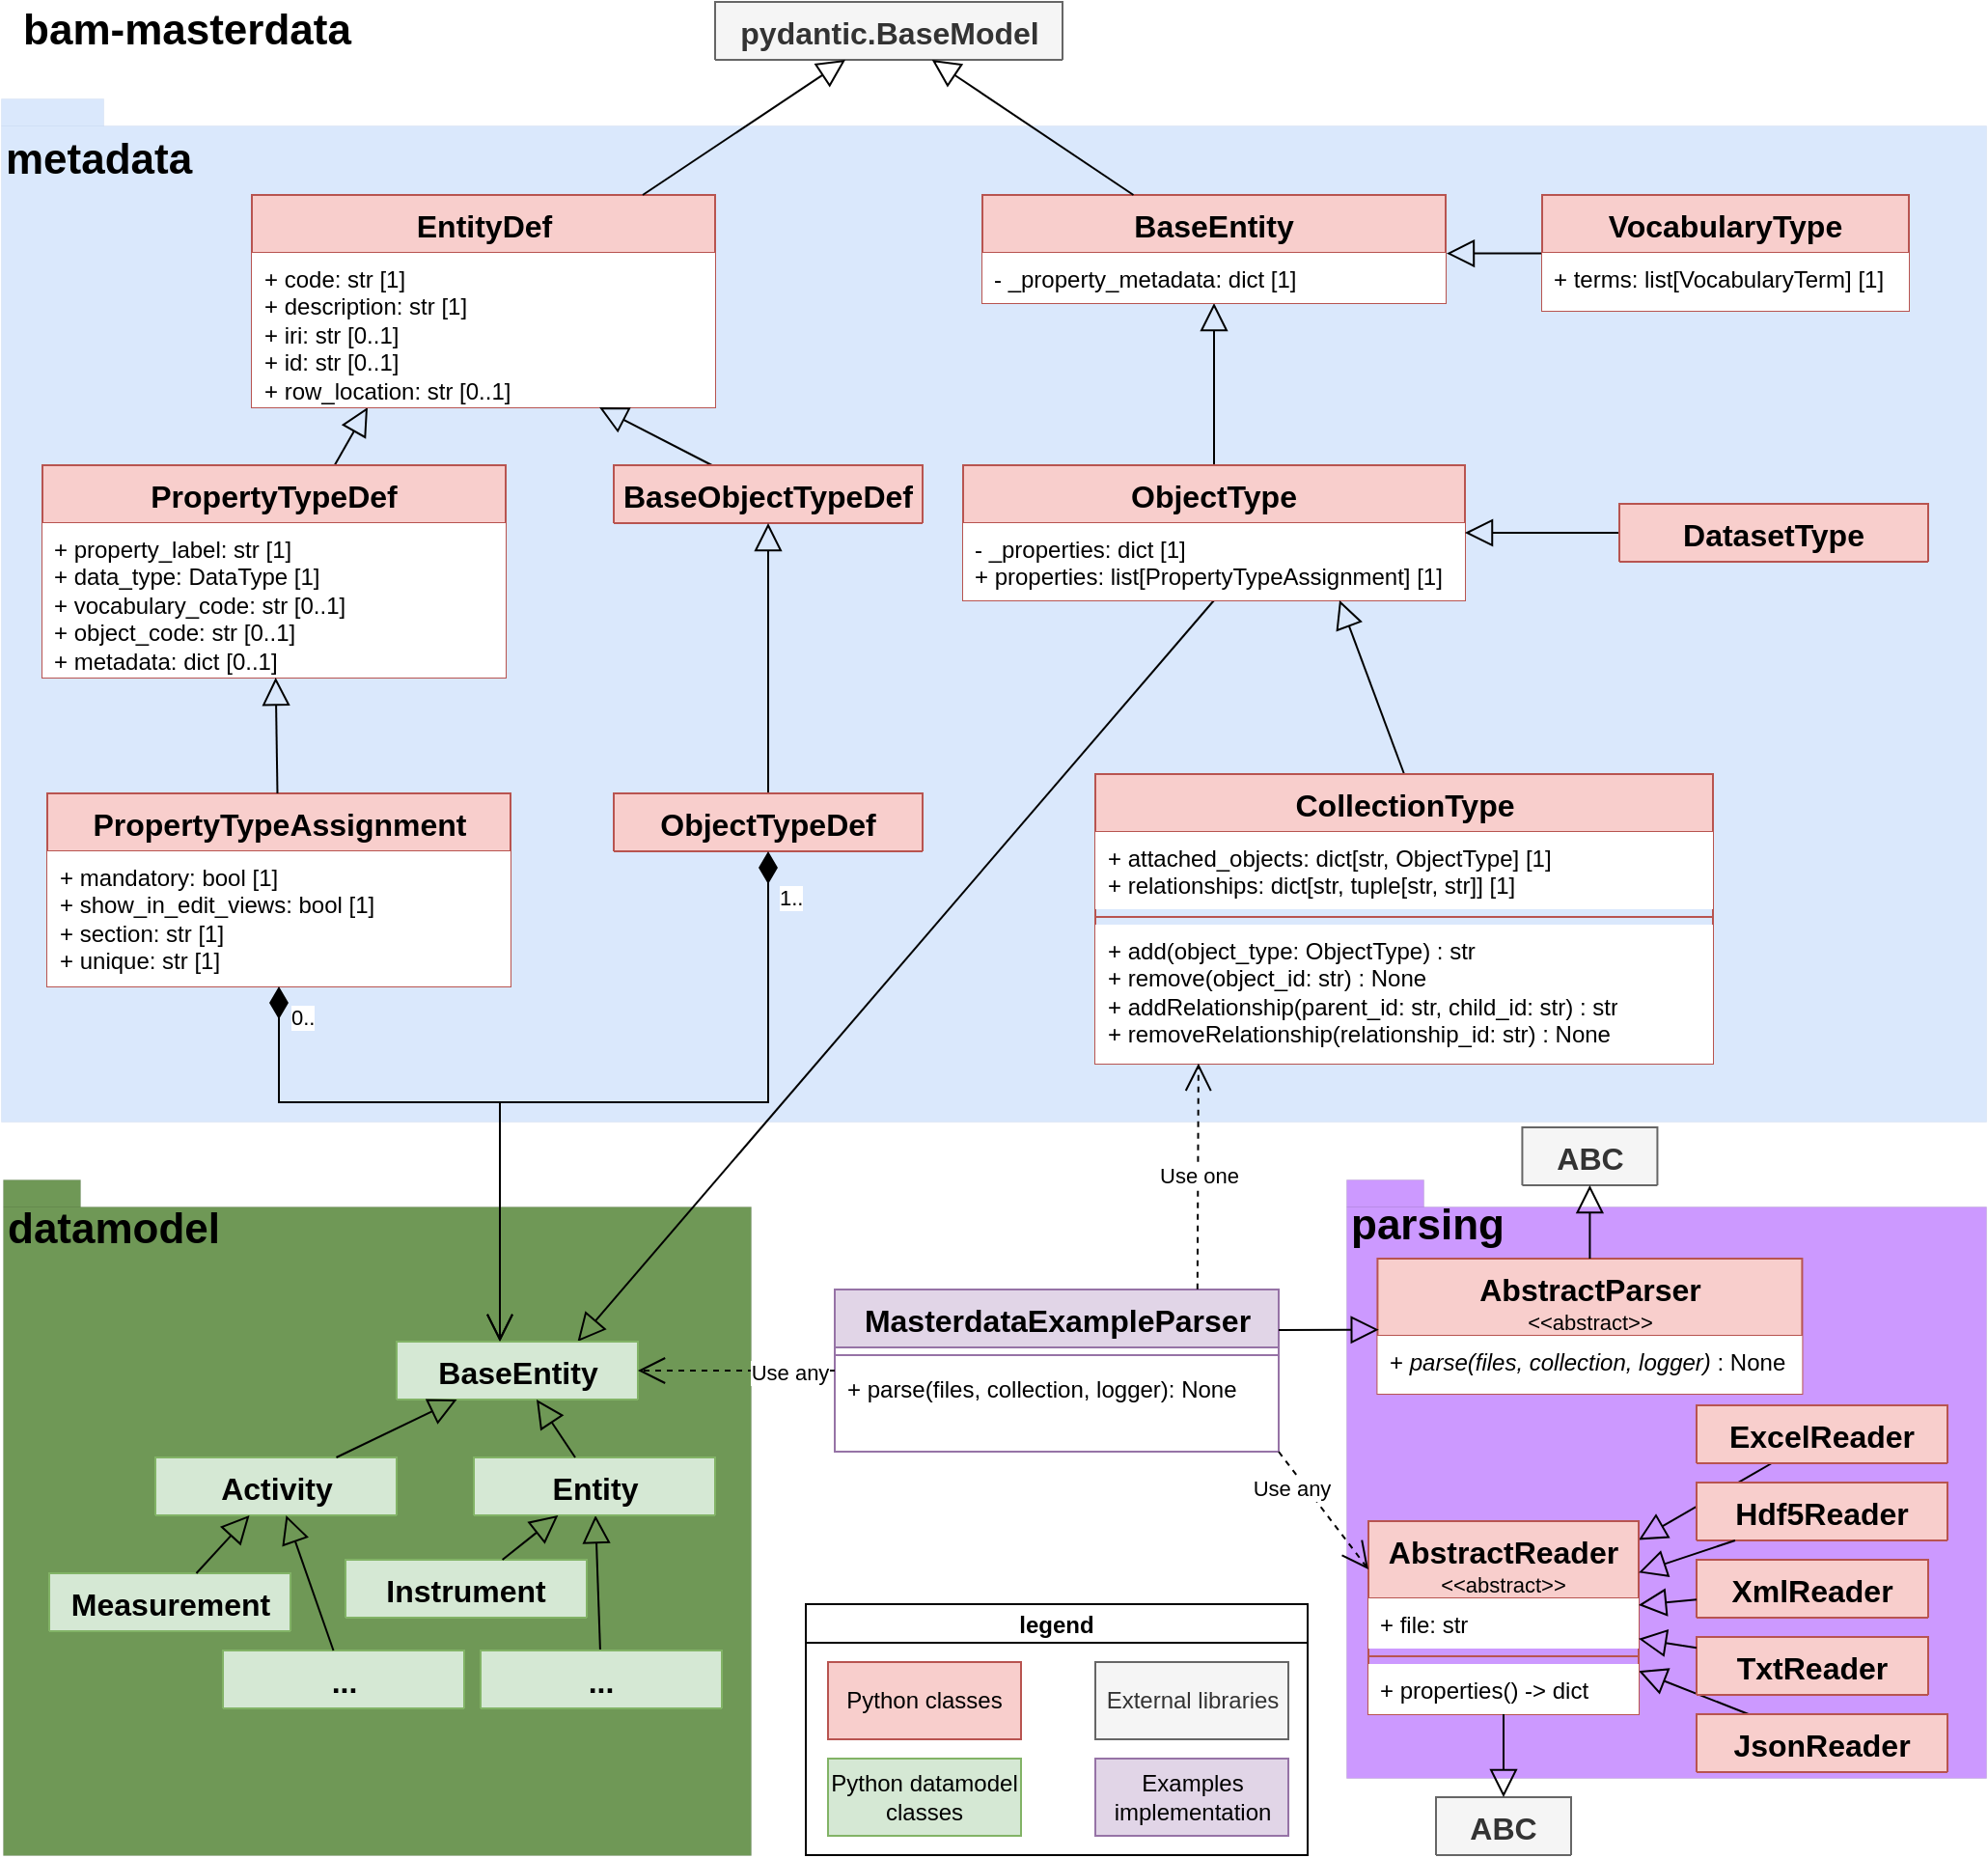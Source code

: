 <mxfile version="28.2.5" pages="3">
  <diagram name="Page-1" id="vNQJHWO3WfiiBUBoJUJw">
    <mxGraphModel dx="3014" dy="885" grid="1" gridSize="10" guides="1" tooltips="1" connect="1" arrows="1" fold="1" page="1" pageScale="1" pageWidth="827" pageHeight="1169" math="0" shadow="0">
      <root>
        <mxCell id="0" />
        <mxCell id="1" parent="0" />
        <mxCell id="FgRa25XcGtLVAoGxjDOm-1" value="" style="shape=folder;fontStyle=1;spacingTop=10;tabWidth=40;tabHeight=14;tabPosition=left;html=1;whiteSpace=wrap;align=left;fillStyle=auto;fillColor=#CC99FF;strokeColor=default;strokeWidth=0;movable=1;resizable=1;rotatable=1;deletable=1;editable=1;locked=0;connectable=1;" parent="1" vertex="1">
          <mxGeometry x="-351.5" y="630" width="331.5" height="310" as="geometry" />
        </mxCell>
        <mxCell id="FgRa25XcGtLVAoGxjDOm-2" value="" style="endArrow=block;endFill=0;endSize=12;html=1;rounded=0;movable=1;resizable=1;rotatable=1;deletable=1;editable=1;locked=0;connectable=1;" parent="1" source="FgRa25XcGtLVAoGxjDOm-38" target="FgRa25XcGtLVAoGxjDOm-12" edge="1">
          <mxGeometry width="160" relative="1" as="geometry">
            <mxPoint x="-15.0" y="817" as="sourcePoint" />
            <mxPoint x="-97" y="847" as="targetPoint" />
          </mxGeometry>
        </mxCell>
        <mxCell id="FgRa25XcGtLVAoGxjDOm-3" value="" style="shape=folder;fontStyle=1;spacingTop=10;tabWidth=40;tabHeight=14;tabPosition=left;html=1;whiteSpace=wrap;align=left;fillStyle=auto;fillColor=#6F9856;strokeColor=default;strokeWidth=0;movable=1;resizable=1;rotatable=1;deletable=1;editable=1;locked=0;connectable=1;" parent="1" vertex="1">
          <mxGeometry x="-1047.5" y="630" width="387.5" height="350" as="geometry" />
        </mxCell>
        <mxCell id="FgRa25XcGtLVAoGxjDOm-4" value="" style="shape=folder;fontStyle=1;spacingTop=10;tabWidth=40;tabHeight=14;tabPosition=left;html=1;whiteSpace=wrap;align=left;fillStyle=auto;fillColor=#dae8fc;strokeColor=#6c8ebf;strokeWidth=0;movable=0;resizable=0;rotatable=0;deletable=0;editable=0;locked=1;connectable=0;" parent="1" vertex="1">
          <mxGeometry x="-1048.5" y="70" width="1028.5" height="530" as="geometry" />
        </mxCell>
        <mxCell id="FgRa25XcGtLVAoGxjDOm-5" value="" style="endArrow=block;endFill=0;endSize=12;html=1;rounded=0;movable=1;resizable=1;rotatable=1;deletable=1;editable=1;locked=0;connectable=1;" parent="1" source="FgRa25XcGtLVAoGxjDOm-101" target="FgRa25XcGtLVAoGxjDOm-77" edge="1">
          <mxGeometry width="160" relative="1" as="geometry">
            <mxPoint x="-603.5" y="894" as="sourcePoint" />
            <mxPoint x="-660.5" y="824" as="targetPoint" />
          </mxGeometry>
        </mxCell>
        <mxCell id="FgRa25XcGtLVAoGxjDOm-6" value="" style="endArrow=block;endFill=0;endSize=12;html=1;rounded=0;movable=1;resizable=1;rotatable=1;deletable=1;editable=1;locked=0;connectable=1;" parent="1" source="FgRa25XcGtLVAoGxjDOm-26" target="FgRa25XcGtLVAoGxjDOm-12" edge="1">
          <mxGeometry width="160" relative="1" as="geometry">
            <mxPoint x="-95" y="927" as="sourcePoint" />
            <mxPoint x="-177" y="957" as="targetPoint" />
          </mxGeometry>
        </mxCell>
        <mxCell id="FgRa25XcGtLVAoGxjDOm-7" value="&lt;font style=&quot;font-size: 16px;&quot;&gt;AbstractParser&lt;/font&gt;&lt;div&gt;&lt;font style=&quot;font-weight: normal; font-size: 11px;&quot;&gt;&amp;lt;&amp;lt;abstract&amp;gt;&amp;gt;&lt;/font&gt;&lt;/div&gt;" style="swimlane;fontStyle=1;align=center;verticalAlign=top;childLayout=stackLayout;horizontal=1;startSize=40;horizontalStack=0;resizeParent=1;resizeParentMax=0;resizeLast=0;collapsible=1;marginBottom=0;whiteSpace=wrap;html=1;fillColor=#f8cecc;strokeColor=#b85450;movable=1;resizable=1;rotatable=1;deletable=1;editable=1;locked=0;connectable=1;" parent="1" vertex="1">
          <mxGeometry x="-335.29" y="671" width="220" height="70" as="geometry">
            <mxRectangle x="70" y="300" width="150" height="30" as="alternateBounds" />
          </mxGeometry>
        </mxCell>
        <mxCell id="FgRa25XcGtLVAoGxjDOm-8" value="+ &lt;i&gt;parse(files, collection, logger)&lt;/i&gt; : None" style="text;strokeColor=none;fillColor=default;align=left;verticalAlign=top;spacingLeft=4;spacingRight=4;overflow=hidden;rotatable=1;points=[[0,0.5],[1,0.5]];portConstraint=eastwest;whiteSpace=wrap;html=1;movable=1;resizable=1;deletable=1;editable=1;locked=0;connectable=1;" parent="FgRa25XcGtLVAoGxjDOm-7" vertex="1">
          <mxGeometry y="40" width="220" height="30" as="geometry" />
        </mxCell>
        <mxCell id="FgRa25XcGtLVAoGxjDOm-9" value="&lt;font style=&quot;font-size: 16px;&quot;&gt;ABC&lt;/font&gt;" style="swimlane;fontStyle=1;align=center;verticalAlign=top;childLayout=stackLayout;horizontal=1;startSize=30;horizontalStack=0;resizeParent=1;resizeParentMax=0;resizeLast=0;collapsible=1;marginBottom=0;whiteSpace=wrap;html=1;fillColor=#f5f5f5;fontColor=#333333;strokeColor=#666666;movable=1;resizable=1;rotatable=1;deletable=1;editable=1;locked=0;connectable=1;" parent="1" vertex="1" collapsed="1">
          <mxGeometry x="-260.29" y="603" width="70" height="30" as="geometry">
            <mxRectangle x="125" y="160" width="170" height="38" as="alternateBounds" />
          </mxGeometry>
        </mxCell>
        <mxCell id="FgRa25XcGtLVAoGxjDOm-10" value="" style="line;strokeWidth=1;fillColor=none;align=left;verticalAlign=middle;spacingTop=-1;spacingLeft=3;spacingRight=3;rotatable=0;labelPosition=right;points=[];portConstraint=eastwest;strokeColor=inherit;" parent="FgRa25XcGtLVAoGxjDOm-9" vertex="1">
          <mxGeometry y="30" width="170" height="8" as="geometry" />
        </mxCell>
        <mxCell id="FgRa25XcGtLVAoGxjDOm-11" value="" style="endArrow=block;endFill=0;endSize=12;html=1;rounded=0;movable=1;resizable=1;rotatable=1;deletable=1;editable=1;locked=0;connectable=1;" parent="1" source="FgRa25XcGtLVAoGxjDOm-7" target="FgRa25XcGtLVAoGxjDOm-9" edge="1">
          <mxGeometry width="160" relative="1" as="geometry">
            <mxPoint x="-246.5" y="797" as="sourcePoint" />
            <mxPoint x="-86.5" y="797" as="targetPoint" />
          </mxGeometry>
        </mxCell>
        <mxCell id="FgRa25XcGtLVAoGxjDOm-12" value="&lt;font style=&quot;font-size: 16px;&quot;&gt;AbstractReader&lt;/font&gt;&lt;div&gt;&lt;span style=&quot;font-weight: normal;&quot;&gt;&lt;font style=&quot;font-size: 11px;&quot;&gt;&amp;lt;&amp;lt;abstract&amp;gt;&amp;gt;&lt;/font&gt;&lt;/span&gt;&lt;/div&gt;" style="swimlane;fontStyle=1;align=center;verticalAlign=top;childLayout=stackLayout;horizontal=1;startSize=40;horizontalStack=0;resizeParent=1;resizeParentMax=0;resizeLast=0;collapsible=1;marginBottom=0;whiteSpace=wrap;html=1;fillColor=#f8cecc;strokeColor=#b85450;movable=1;resizable=1;rotatable=1;deletable=1;editable=1;locked=0;connectable=1;" parent="1" vertex="1">
          <mxGeometry x="-340" y="807" width="140" height="100" as="geometry" />
        </mxCell>
        <mxCell id="FgRa25XcGtLVAoGxjDOm-13" value="+ file: str" style="text;strokeColor=none;fillColor=default;align=left;verticalAlign=top;spacingLeft=4;spacingRight=4;overflow=hidden;rotatable=1;points=[[0,0.5],[1,0.5]];portConstraint=eastwest;whiteSpace=wrap;html=1;movable=1;resizable=1;deletable=1;editable=1;locked=0;connectable=1;" parent="FgRa25XcGtLVAoGxjDOm-12" vertex="1">
          <mxGeometry y="40" width="140" height="26" as="geometry" />
        </mxCell>
        <mxCell id="FgRa25XcGtLVAoGxjDOm-14" value="" style="line;strokeWidth=1;fillColor=default;align=left;verticalAlign=middle;spacingTop=-1;spacingLeft=3;spacingRight=3;rotatable=1;labelPosition=right;points=[];portConstraint=eastwest;strokeColor=inherit;movable=1;resizable=1;deletable=1;editable=1;locked=0;connectable=1;" parent="FgRa25XcGtLVAoGxjDOm-12" vertex="1">
          <mxGeometry y="66" width="140" height="8" as="geometry" />
        </mxCell>
        <mxCell id="FgRa25XcGtLVAoGxjDOm-15" value="+ properties() -&amp;gt; dict" style="text;strokeColor=none;fillColor=default;align=left;verticalAlign=top;spacingLeft=4;spacingRight=4;overflow=hidden;rotatable=1;points=[[0,0.5],[1,0.5]];portConstraint=eastwest;whiteSpace=wrap;html=1;movable=1;resizable=1;deletable=1;editable=1;locked=0;connectable=1;" parent="FgRa25XcGtLVAoGxjDOm-12" vertex="1">
          <mxGeometry y="74" width="140" height="26" as="geometry" />
        </mxCell>
        <mxCell id="FgRa25XcGtLVAoGxjDOm-16" value="&lt;font style=&quot;font-size: 16px;&quot;&gt;ABC&lt;/font&gt;" style="swimlane;fontStyle=1;align=center;verticalAlign=top;childLayout=stackLayout;horizontal=1;startSize=30;horizontalStack=0;resizeParent=1;resizeParentMax=0;resizeLast=0;collapsible=1;marginBottom=0;whiteSpace=wrap;html=1;fillColor=#f5f5f5;fontColor=#333333;strokeColor=#666666;movable=1;resizable=1;rotatable=1;deletable=1;editable=1;locked=0;connectable=1;" parent="1" vertex="1" collapsed="1">
          <mxGeometry x="-305" y="950" width="70" height="30" as="geometry">
            <mxRectangle x="50" y="190" width="170" height="38" as="alternateBounds" />
          </mxGeometry>
        </mxCell>
        <mxCell id="FgRa25XcGtLVAoGxjDOm-17" value="" style="line;strokeWidth=1;fillColor=none;align=left;verticalAlign=middle;spacingTop=-1;spacingLeft=3;spacingRight=3;rotatable=0;labelPosition=right;points=[];portConstraint=eastwest;strokeColor=inherit;" parent="FgRa25XcGtLVAoGxjDOm-16" vertex="1">
          <mxGeometry y="30" width="170" height="8" as="geometry" />
        </mxCell>
        <mxCell id="FgRa25XcGtLVAoGxjDOm-18" value="" style="endArrow=block;endFill=0;endSize=12;html=1;rounded=0;exitX=0.5;exitY=1;exitDx=0;exitDy=0;entryX=0.5;entryY=0;entryDx=0;entryDy=0;movable=1;resizable=1;rotatable=1;deletable=1;editable=1;locked=0;connectable=1;" parent="1" source="FgRa25XcGtLVAoGxjDOm-12" target="FgRa25XcGtLVAoGxjDOm-16" edge="1">
          <mxGeometry width="160" relative="1" as="geometry">
            <mxPoint x="-326.5" y="842" as="sourcePoint" />
            <mxPoint x="-21.0" y="547" as="targetPoint" />
          </mxGeometry>
        </mxCell>
        <mxCell id="FgRa25XcGtLVAoGxjDOm-19" value="&lt;span style=&quot;font-size: 16px;&quot;&gt;MasterdataExampleParser&lt;/span&gt;" style="swimlane;fontStyle=1;align=center;verticalAlign=top;childLayout=stackLayout;horizontal=1;startSize=30;horizontalStack=0;resizeParent=1;resizeParentMax=0;resizeLast=0;collapsible=1;marginBottom=0;whiteSpace=wrap;html=1;fillColor=#e1d5e7;strokeColor=#9673a6;" parent="1" vertex="1">
          <mxGeometry x="-616.5" y="687" width="230" height="84" as="geometry">
            <mxRectangle x="45" y="513" width="230" height="30" as="alternateBounds" />
          </mxGeometry>
        </mxCell>
        <mxCell id="FgRa25XcGtLVAoGxjDOm-20" value="" style="line;strokeWidth=1;fillColor=none;align=left;verticalAlign=middle;spacingTop=-1;spacingLeft=3;spacingRight=3;rotatable=0;labelPosition=right;points=[];portConstraint=eastwest;strokeColor=inherit;" parent="FgRa25XcGtLVAoGxjDOm-19" vertex="1">
          <mxGeometry y="30" width="230" height="8" as="geometry" />
        </mxCell>
        <mxCell id="FgRa25XcGtLVAoGxjDOm-21" value="+ parse(files, collection, logger): None" style="text;strokeColor=none;fillColor=none;align=left;verticalAlign=top;spacingLeft=4;spacingRight=4;overflow=hidden;rotatable=0;points=[[0,0.5],[1,0.5]];portConstraint=eastwest;whiteSpace=wrap;html=1;" parent="FgRa25XcGtLVAoGxjDOm-19" vertex="1">
          <mxGeometry y="38" width="230" height="46" as="geometry" />
        </mxCell>
        <mxCell id="FgRa25XcGtLVAoGxjDOm-22" value="&lt;font style=&quot;font-size: 16px;&quot;&gt;TxtReader&lt;/font&gt;" style="swimlane;fontStyle=1;align=center;verticalAlign=top;childLayout=stackLayout;horizontal=1;startSize=30;horizontalStack=0;resizeParent=1;resizeParentMax=0;resizeLast=0;collapsible=1;marginBottom=0;whiteSpace=wrap;html=1;fillColor=#f8cecc;strokeColor=#b85450;movable=1;resizable=1;rotatable=1;deletable=1;editable=1;locked=0;connectable=1;" parent="1" vertex="1" collapsed="1">
          <mxGeometry x="-170" y="867" width="120" height="30" as="geometry">
            <mxRectangle x="273" y="420" width="140" height="90" as="alternateBounds" />
          </mxGeometry>
        </mxCell>
        <mxCell id="FgRa25XcGtLVAoGxjDOm-23" value="+ file: str" style="text;strokeColor=none;fillColor=default;align=left;verticalAlign=top;spacingLeft=4;spacingRight=4;overflow=hidden;rotatable=0;points=[[0,0.5],[1,0.5]];portConstraint=eastwest;whiteSpace=wrap;html=1;" parent="FgRa25XcGtLVAoGxjDOm-22" vertex="1">
          <mxGeometry y="30" width="140" height="26" as="geometry" />
        </mxCell>
        <mxCell id="FgRa25XcGtLVAoGxjDOm-24" value="" style="line;strokeWidth=1;fillColor=none;align=left;verticalAlign=middle;spacingTop=-1;spacingLeft=3;spacingRight=3;rotatable=0;labelPosition=right;points=[];portConstraint=eastwest;strokeColor=inherit;" parent="FgRa25XcGtLVAoGxjDOm-22" vertex="1">
          <mxGeometry y="56" width="140" height="8" as="geometry" />
        </mxCell>
        <mxCell id="FgRa25XcGtLVAoGxjDOm-25" value="+ properties() -&amp;gt; dict" style="text;strokeColor=none;fillColor=default;align=left;verticalAlign=top;spacingLeft=4;spacingRight=4;overflow=hidden;rotatable=0;points=[[0,0.5],[1,0.5]];portConstraint=eastwest;whiteSpace=wrap;html=1;" parent="FgRa25XcGtLVAoGxjDOm-22" vertex="1">
          <mxGeometry y="64" width="140" height="26" as="geometry" />
        </mxCell>
        <mxCell id="FgRa25XcGtLVAoGxjDOm-26" value="&lt;font style=&quot;font-size: 16px;&quot;&gt;JsonReader&lt;/font&gt;" style="swimlane;fontStyle=1;align=center;verticalAlign=top;childLayout=stackLayout;horizontal=1;startSize=30;horizontalStack=0;resizeParent=1;resizeParentMax=0;resizeLast=0;collapsible=1;marginBottom=0;whiteSpace=wrap;html=1;fillColor=#f8cecc;strokeColor=#b85450;movable=1;resizable=1;rotatable=1;deletable=1;editable=1;locked=0;connectable=1;" parent="1" vertex="1" collapsed="1">
          <mxGeometry x="-170" y="907" width="130" height="30" as="geometry">
            <mxRectangle x="530" y="420" width="140" height="90" as="alternateBounds" />
          </mxGeometry>
        </mxCell>
        <mxCell id="FgRa25XcGtLVAoGxjDOm-27" value="+ file: str" style="text;strokeColor=none;fillColor=default;align=left;verticalAlign=top;spacingLeft=4;spacingRight=4;overflow=hidden;rotatable=0;points=[[0,0.5],[1,0.5]];portConstraint=eastwest;whiteSpace=wrap;html=1;" parent="FgRa25XcGtLVAoGxjDOm-26" vertex="1">
          <mxGeometry y="30" width="140" height="26" as="geometry" />
        </mxCell>
        <mxCell id="FgRa25XcGtLVAoGxjDOm-28" value="" style="line;strokeWidth=1;fillColor=none;align=left;verticalAlign=middle;spacingTop=-1;spacingLeft=3;spacingRight=3;rotatable=0;labelPosition=right;points=[];portConstraint=eastwest;strokeColor=inherit;" parent="FgRa25XcGtLVAoGxjDOm-26" vertex="1">
          <mxGeometry y="56" width="140" height="8" as="geometry" />
        </mxCell>
        <mxCell id="FgRa25XcGtLVAoGxjDOm-29" value="+ properties() -&amp;gt; dict" style="text;strokeColor=none;fillColor=default;align=left;verticalAlign=top;spacingLeft=4;spacingRight=4;overflow=hidden;rotatable=0;points=[[0,0.5],[1,0.5]];portConstraint=eastwest;whiteSpace=wrap;html=1;" parent="FgRa25XcGtLVAoGxjDOm-26" vertex="1">
          <mxGeometry y="64" width="140" height="26" as="geometry" />
        </mxCell>
        <mxCell id="FgRa25XcGtLVAoGxjDOm-30" value="&lt;font style=&quot;font-size: 16px;&quot;&gt;XmlReader&lt;/font&gt;" style="swimlane;fontStyle=1;align=center;verticalAlign=top;childLayout=stackLayout;horizontal=1;startSize=30;horizontalStack=0;resizeParent=1;resizeParentMax=0;resizeLast=0;collapsible=1;marginBottom=0;whiteSpace=wrap;html=1;fillColor=#f8cecc;strokeColor=#b85450;movable=1;resizable=1;rotatable=1;deletable=1;editable=1;locked=0;connectable=1;" parent="1" vertex="1" collapsed="1">
          <mxGeometry x="-170" y="827" width="120" height="30" as="geometry">
            <mxRectangle x="435.5" y="530" width="140" height="90" as="alternateBounds" />
          </mxGeometry>
        </mxCell>
        <mxCell id="FgRa25XcGtLVAoGxjDOm-31" value="+ file: str" style="text;strokeColor=none;fillColor=default;align=left;verticalAlign=top;spacingLeft=4;spacingRight=4;overflow=hidden;rotatable=0;points=[[0,0.5],[1,0.5]];portConstraint=eastwest;whiteSpace=wrap;html=1;" parent="FgRa25XcGtLVAoGxjDOm-30" vertex="1">
          <mxGeometry y="30" width="140" height="26" as="geometry" />
        </mxCell>
        <mxCell id="FgRa25XcGtLVAoGxjDOm-32" value="" style="line;strokeWidth=1;fillColor=none;align=left;verticalAlign=middle;spacingTop=-1;spacingLeft=3;spacingRight=3;rotatable=0;labelPosition=right;points=[];portConstraint=eastwest;strokeColor=inherit;" parent="FgRa25XcGtLVAoGxjDOm-30" vertex="1">
          <mxGeometry y="56" width="140" height="8" as="geometry" />
        </mxCell>
        <mxCell id="FgRa25XcGtLVAoGxjDOm-33" value="+ properties() -&amp;gt; dict" style="text;strokeColor=none;fillColor=default;align=left;verticalAlign=top;spacingLeft=4;spacingRight=4;overflow=hidden;rotatable=0;points=[[0,0.5],[1,0.5]];portConstraint=eastwest;whiteSpace=wrap;html=1;" parent="FgRa25XcGtLVAoGxjDOm-30" vertex="1">
          <mxGeometry y="64" width="140" height="26" as="geometry" />
        </mxCell>
        <mxCell id="FgRa25XcGtLVAoGxjDOm-34" value="&lt;font style=&quot;font-size: 16px;&quot;&gt;Hdf5Reader&lt;/font&gt;" style="swimlane;fontStyle=1;align=center;verticalAlign=top;childLayout=stackLayout;horizontal=1;startSize=30;horizontalStack=0;resizeParent=1;resizeParentMax=0;resizeLast=0;collapsible=1;marginBottom=0;whiteSpace=wrap;html=1;fillColor=#f8cecc;strokeColor=#b85450;movable=1;resizable=1;rotatable=1;deletable=1;editable=1;locked=0;connectable=1;" parent="1" vertex="1" collapsed="1">
          <mxGeometry x="-170" y="787" width="130" height="30" as="geometry">
            <mxRectangle x="590" y="420" width="140" height="90" as="alternateBounds" />
          </mxGeometry>
        </mxCell>
        <mxCell id="FgRa25XcGtLVAoGxjDOm-35" value="+ file: str" style="text;strokeColor=none;fillColor=default;align=left;verticalAlign=top;spacingLeft=4;spacingRight=4;overflow=hidden;rotatable=0;points=[[0,0.5],[1,0.5]];portConstraint=eastwest;whiteSpace=wrap;html=1;" parent="FgRa25XcGtLVAoGxjDOm-34" vertex="1">
          <mxGeometry y="30" width="140" height="26" as="geometry" />
        </mxCell>
        <mxCell id="FgRa25XcGtLVAoGxjDOm-36" value="" style="line;strokeWidth=1;fillColor=none;align=left;verticalAlign=middle;spacingTop=-1;spacingLeft=3;spacingRight=3;rotatable=0;labelPosition=right;points=[];portConstraint=eastwest;strokeColor=inherit;" parent="FgRa25XcGtLVAoGxjDOm-34" vertex="1">
          <mxGeometry y="56" width="140" height="8" as="geometry" />
        </mxCell>
        <mxCell id="FgRa25XcGtLVAoGxjDOm-37" value="+ properties() -&amp;gt; dict" style="text;strokeColor=none;fillColor=default;align=left;verticalAlign=top;spacingLeft=4;spacingRight=4;overflow=hidden;rotatable=0;points=[[0,0.5],[1,0.5]];portConstraint=eastwest;whiteSpace=wrap;html=1;" parent="FgRa25XcGtLVAoGxjDOm-34" vertex="1">
          <mxGeometry y="64" width="140" height="26" as="geometry" />
        </mxCell>
        <mxCell id="FgRa25XcGtLVAoGxjDOm-38" value="&lt;font style=&quot;font-size: 16px;&quot;&gt;ExcelReader&lt;/font&gt;" style="swimlane;fontStyle=1;align=center;verticalAlign=top;childLayout=stackLayout;horizontal=1;startSize=30;horizontalStack=0;resizeParent=1;resizeParentMax=0;resizeLast=0;collapsible=1;marginBottom=0;whiteSpace=wrap;html=1;fillColor=#f8cecc;strokeColor=#b85450;movable=1;resizable=1;rotatable=1;deletable=1;editable=1;locked=0;connectable=1;" parent="1" vertex="1" collapsed="1">
          <mxGeometry x="-170" y="747" width="130" height="30" as="geometry">
            <mxRectangle x="435.5" y="420" width="140" height="90" as="alternateBounds" />
          </mxGeometry>
        </mxCell>
        <mxCell id="FgRa25XcGtLVAoGxjDOm-39" value="+ file: str" style="text;align=left;verticalAlign=top;spacingLeft=4;spacingRight=4;overflow=hidden;rotatable=0;points=[[0,0.5],[1,0.5]];portConstraint=eastwest;whiteSpace=wrap;html=1;fillColor=default;" parent="FgRa25XcGtLVAoGxjDOm-38" vertex="1">
          <mxGeometry y="30" width="140" height="26" as="geometry" />
        </mxCell>
        <mxCell id="FgRa25XcGtLVAoGxjDOm-40" value="" style="line;strokeWidth=1;fillColor=none;align=left;verticalAlign=middle;spacingTop=-1;spacingLeft=3;spacingRight=3;rotatable=0;labelPosition=right;points=[];portConstraint=eastwest;strokeColor=inherit;" parent="FgRa25XcGtLVAoGxjDOm-38" vertex="1">
          <mxGeometry y="56" width="140" height="8" as="geometry" />
        </mxCell>
        <mxCell id="FgRa25XcGtLVAoGxjDOm-41" value="+ properties() -&amp;gt; dict" style="text;strokeColor=none;fillColor=default;align=left;verticalAlign=top;spacingLeft=4;spacingRight=4;overflow=hidden;rotatable=0;points=[[0,0.5],[1,0.5]];portConstraint=eastwest;whiteSpace=wrap;html=1;" parent="FgRa25XcGtLVAoGxjDOm-38" vertex="1">
          <mxGeometry y="64" width="140" height="26" as="geometry" />
        </mxCell>
        <mxCell id="FgRa25XcGtLVAoGxjDOm-42" value="" style="endArrow=block;endFill=0;endSize=12;html=1;rounded=0;exitX=1;exitY=0.25;exitDx=0;exitDy=0;entryX=0.003;entryY=0.526;entryDx=0;entryDy=0;entryPerimeter=0;" parent="1" source="FgRa25XcGtLVAoGxjDOm-19" target="FgRa25XcGtLVAoGxjDOm-7" edge="1">
          <mxGeometry width="160" relative="1" as="geometry">
            <mxPoint x="-290.98" y="734.018" as="sourcePoint" />
            <mxPoint x="-335" y="706" as="targetPoint" />
          </mxGeometry>
        </mxCell>
        <mxCell id="FgRa25XcGtLVAoGxjDOm-43" value="" style="endArrow=block;endFill=0;endSize=12;html=1;rounded=0;movable=1;resizable=1;rotatable=1;deletable=1;editable=1;locked=0;connectable=1;" parent="1" source="FgRa25XcGtLVAoGxjDOm-34" target="FgRa25XcGtLVAoGxjDOm-12" edge="1">
          <mxGeometry width="160" relative="1" as="geometry">
            <mxPoint x="-175" y="907" as="sourcePoint" />
            <mxPoint x="-257" y="937" as="targetPoint" />
          </mxGeometry>
        </mxCell>
        <mxCell id="FgRa25XcGtLVAoGxjDOm-44" value="" style="endArrow=block;endFill=0;endSize=12;html=1;rounded=0;movable=1;resizable=1;rotatable=1;deletable=1;editable=1;locked=0;connectable=1;" parent="1" source="FgRa25XcGtLVAoGxjDOm-30" target="FgRa25XcGtLVAoGxjDOm-12" edge="1">
          <mxGeometry width="160" relative="1" as="geometry">
            <mxPoint x="-75" y="877" as="sourcePoint" />
            <mxPoint x="-157" y="907" as="targetPoint" />
          </mxGeometry>
        </mxCell>
        <mxCell id="FgRa25XcGtLVAoGxjDOm-45" value="" style="endArrow=block;endFill=0;endSize=12;html=1;rounded=0;movable=1;resizable=1;rotatable=1;deletable=1;editable=1;locked=0;connectable=1;" parent="1" source="FgRa25XcGtLVAoGxjDOm-22" target="FgRa25XcGtLVAoGxjDOm-12" edge="1">
          <mxGeometry width="160" relative="1" as="geometry">
            <mxPoint x="-85" y="907" as="sourcePoint" />
            <mxPoint x="-167" y="937" as="targetPoint" />
          </mxGeometry>
        </mxCell>
        <mxCell id="FgRa25XcGtLVAoGxjDOm-46" style="edgeStyle=orthogonalEdgeStyle;rounded=0;orthogonalLoop=1;jettySize=auto;html=1;entryX=0.5;entryY=1;entryDx=0;entryDy=0;endSize=12;endArrow=block;endFill=0;" parent="1" source="FgRa25XcGtLVAoGxjDOm-48" target="FgRa25XcGtLVAoGxjDOm-52" edge="1">
          <mxGeometry relative="1" as="geometry" />
        </mxCell>
        <mxCell id="FgRa25XcGtLVAoGxjDOm-47" style="rounded=0;orthogonalLoop=1;jettySize=auto;html=1;entryX=0.75;entryY=0;entryDx=0;entryDy=0;endSize=12;endArrow=block;endFill=0;exitX=0.5;exitY=1;exitDx=0;exitDy=0;" parent="1" source="FgRa25XcGtLVAoGxjDOm-48" target="FgRa25XcGtLVAoGxjDOm-81" edge="1">
          <mxGeometry relative="1" as="geometry" />
        </mxCell>
        <mxCell id="FgRa25XcGtLVAoGxjDOm-48" value="&lt;font style=&quot;font-size: 16px;&quot;&gt;ObjectType&lt;/font&gt;" style="swimlane;fontStyle=1;align=center;verticalAlign=top;childLayout=stackLayout;horizontal=1;startSize=30;horizontalStack=0;resizeParent=1;resizeParentMax=0;resizeLast=0;collapsible=1;marginBottom=0;whiteSpace=wrap;html=1;fillColor=#f8cecc;strokeColor=#b85450;" parent="1" vertex="1">
          <mxGeometry x="-550" y="260" width="260" height="70" as="geometry">
            <mxRectangle x="-827" y="460" width="120" height="30" as="alternateBounds" />
          </mxGeometry>
        </mxCell>
        <mxCell id="FgRa25XcGtLVAoGxjDOm-49" value="&lt;div&gt;&lt;span style=&quot;background-color: transparent; color: light-dark(rgb(0, 0, 0), rgb(255, 255, 255));&quot;&gt;- _properties: dict [1]&lt;/span&gt;&lt;/div&gt;+ properties: list[PropertyTypeAssignment] [1]" style="text;strokeColor=none;fillColor=default;align=left;verticalAlign=top;spacingLeft=4;spacingRight=4;overflow=hidden;rotatable=0;points=[[0,0.5],[1,0.5]];portConstraint=eastwest;whiteSpace=wrap;html=1;" parent="FgRa25XcGtLVAoGxjDOm-48" vertex="1">
          <mxGeometry y="30" width="260" height="40" as="geometry" />
        </mxCell>
        <mxCell id="FgRa25XcGtLVAoGxjDOm-50" value="&lt;font style=&quot;font-size: 16px;&quot;&gt;pydantic.BaseModel&lt;/font&gt;" style="swimlane;fontStyle=1;align=center;verticalAlign=top;childLayout=stackLayout;horizontal=1;startSize=30;horizontalStack=0;resizeParent=1;resizeParentMax=0;resizeLast=0;collapsible=1;marginBottom=0;whiteSpace=wrap;html=1;fillColor=#f5f5f5;fontColor=#333333;strokeColor=#666666;" parent="1" vertex="1" collapsed="1">
          <mxGeometry x="-678.5" y="20" width="180" height="30" as="geometry">
            <mxRectangle x="-510" y="150" width="170" height="38" as="alternateBounds" />
          </mxGeometry>
        </mxCell>
        <mxCell id="FgRa25XcGtLVAoGxjDOm-51" value="" style="line;strokeWidth=1;fillColor=none;align=left;verticalAlign=middle;spacingTop=-1;spacingLeft=3;spacingRight=3;rotatable=0;labelPosition=right;points=[];portConstraint=eastwest;strokeColor=inherit;" parent="FgRa25XcGtLVAoGxjDOm-50" vertex="1">
          <mxGeometry y="30" width="170" height="8" as="geometry" />
        </mxCell>
        <mxCell id="FgRa25XcGtLVAoGxjDOm-52" value="&lt;font style=&quot;font-size: 16px;&quot;&gt;BaseEntity&lt;/font&gt;" style="swimlane;fontStyle=1;align=center;verticalAlign=top;childLayout=stackLayout;horizontal=1;startSize=30;horizontalStack=0;resizeParent=1;resizeParentMax=0;resizeLast=0;collapsible=1;marginBottom=0;whiteSpace=wrap;html=1;fillColor=#f8cecc;strokeColor=#b85450;" parent="1" vertex="1">
          <mxGeometry x="-540" y="120" width="240" height="56" as="geometry">
            <mxRectangle x="-640" y="250" width="120" height="30" as="alternateBounds" />
          </mxGeometry>
        </mxCell>
        <mxCell id="FgRa25XcGtLVAoGxjDOm-53" value="- _property_metadata: dict [1]" style="text;strokeColor=none;fillColor=default;align=left;verticalAlign=top;spacingLeft=4;spacingRight=4;overflow=hidden;rotatable=0;points=[[0,0.5],[1,0.5]];portConstraint=eastwest;whiteSpace=wrap;html=1;" parent="FgRa25XcGtLVAoGxjDOm-52" vertex="1">
          <mxGeometry y="30" width="240" height="26" as="geometry" />
        </mxCell>
        <mxCell id="FgRa25XcGtLVAoGxjDOm-54" value="&lt;font style=&quot;font-size: 16px;&quot;&gt;PropertyTypeAssignment&lt;/font&gt;" style="swimlane;fontStyle=1;align=center;verticalAlign=top;childLayout=stackLayout;horizontal=1;startSize=30;horizontalStack=0;resizeParent=1;resizeParentMax=0;resizeLast=0;collapsible=1;marginBottom=0;whiteSpace=wrap;html=1;fillColor=#f8cecc;strokeColor=#b85450;" parent="1" vertex="1">
          <mxGeometry x="-1024.5" y="430" width="240" height="100" as="geometry">
            <mxRectangle x="-444" y="380" width="220" height="30" as="alternateBounds" />
          </mxGeometry>
        </mxCell>
        <mxCell id="FgRa25XcGtLVAoGxjDOm-55" value="&lt;div&gt;+ mandatory: bool&amp;nbsp;&lt;span style=&quot;background-color: transparent; color: light-dark(rgb(0, 0, 0), rgb(255, 255, 255));&quot;&gt;[1]&lt;/span&gt;&lt;/div&gt;&lt;div&gt;+ show_in_edit_views: bool&amp;nbsp;&lt;span style=&quot;background-color: transparent; color: light-dark(rgb(0, 0, 0), rgb(255, 255, 255));&quot;&gt;[1]&lt;/span&gt;&lt;/div&gt;&lt;div&gt;+ section: str&amp;nbsp;&lt;span style=&quot;background-color: transparent; color: light-dark(rgb(0, 0, 0), rgb(255, 255, 255));&quot;&gt;[1]&lt;/span&gt;&lt;/div&gt;&lt;div&gt;+ unique: str&amp;nbsp;&lt;span style=&quot;background-color: transparent; color: light-dark(rgb(0, 0, 0), rgb(255, 255, 255));&quot;&gt;[1]&lt;/span&gt;&lt;/div&gt;" style="text;strokeColor=none;fillColor=default;align=left;verticalAlign=top;spacingLeft=4;spacingRight=4;overflow=hidden;rotatable=0;points=[[0,0.5],[1,0.5]];portConstraint=eastwest;whiteSpace=wrap;html=1;" parent="FgRa25XcGtLVAoGxjDOm-54" vertex="1">
          <mxGeometry y="30" width="240" height="70" as="geometry" />
        </mxCell>
        <mxCell id="FgRa25XcGtLVAoGxjDOm-56" value="" style="endArrow=block;endFill=0;endSize=12;html=1;rounded=0;" parent="1" source="FgRa25XcGtLVAoGxjDOm-52" target="FgRa25XcGtLVAoGxjDOm-50" edge="1">
          <mxGeometry width="160" relative="1" as="geometry">
            <mxPoint x="-558.5" y="299" as="sourcePoint" />
            <mxPoint x="-558.5" y="140" as="targetPoint" />
          </mxGeometry>
        </mxCell>
        <mxCell id="FgRa25XcGtLVAoGxjDOm-57" style="rounded=0;orthogonalLoop=1;jettySize=auto;html=1;entryX=0.25;entryY=1;entryDx=0;entryDy=0;endSize=12;endArrow=block;endFill=0;" parent="1" source="FgRa25XcGtLVAoGxjDOm-58" target="FgRa25XcGtLVAoGxjDOm-60" edge="1">
          <mxGeometry relative="1" as="geometry" />
        </mxCell>
        <mxCell id="FgRa25XcGtLVAoGxjDOm-58" value="&lt;font style=&quot;font-size: 16px;&quot;&gt;PropertyTypeDef&lt;/font&gt;" style="swimlane;fontStyle=1;align=center;verticalAlign=top;childLayout=stackLayout;horizontal=1;startSize=30;horizontalStack=0;resizeParent=1;resizeParentMax=0;resizeLast=0;collapsible=1;marginBottom=0;whiteSpace=wrap;html=1;fillColor=#f8cecc;strokeColor=#b85450;" parent="1" vertex="1">
          <mxGeometry x="-1027" y="260" width="240" height="110" as="geometry">
            <mxRectangle x="-414" y="320" width="160" height="30" as="alternateBounds" />
          </mxGeometry>
        </mxCell>
        <mxCell id="FgRa25XcGtLVAoGxjDOm-59" value="&lt;font&gt;+&amp;nbsp;property_label: str&amp;nbsp;&lt;/font&gt;[1]&lt;div&gt;&lt;font&gt;+ data_type: DataType [1]&lt;/font&gt;&lt;/div&gt;&lt;div&gt;&lt;font&gt;+ vocabulary_code: str&amp;nbsp;&lt;/font&gt;&lt;span style=&quot;background-color: transparent; color: light-dark(rgb(0, 0, 0), rgb(255, 255, 255));&quot;&gt;[0..1]&lt;/span&gt;&lt;/div&gt;&lt;div&gt;&lt;font&gt;+ object_code: str&amp;nbsp;&lt;/font&gt;&lt;span style=&quot;background-color: transparent; color: light-dark(rgb(0, 0, 0), rgb(255, 255, 255));&quot;&gt;[0..1]&lt;/span&gt;&lt;/div&gt;&lt;div&gt;&lt;font&gt;+&amp;nbsp;&lt;span&gt;&lt;font style=&quot;color: rgb(0, 0, 0);&quot;&gt;metadata&lt;/font&gt;&lt;/span&gt;&lt;/font&gt;&lt;span style=&quot;color: rgb(204, 204, 204);&quot;&gt;&lt;font style=&quot;color: rgb(0, 0, 0);&quot;&gt;:&lt;/font&gt;&lt;/span&gt;&lt;span style=&quot;color: rgb(204, 204, 204);&quot;&gt; &lt;/span&gt;&lt;font&gt;&lt;font&gt;&lt;span&gt;&lt;font style=&quot;color: rgb(0, 0, 0);&quot;&gt;dict&lt;/font&gt;&lt;/span&gt;&lt;span style=&quot;color: rgb(204, 204, 204);&quot;&gt;&amp;nbsp;&lt;/span&gt;&lt;/font&gt;&lt;/font&gt;&lt;span style=&quot;background-color: transparent; color: light-dark(rgb(0, 0, 0), rgb(255, 255, 255));&quot;&gt;[0..1]&lt;/span&gt;&lt;/div&gt;" style="text;strokeColor=none;fillColor=default;align=left;verticalAlign=top;spacingLeft=4;spacingRight=4;overflow=hidden;rotatable=0;points=[[0,0.5],[1,0.5]];portConstraint=eastwest;whiteSpace=wrap;html=1;" parent="FgRa25XcGtLVAoGxjDOm-58" vertex="1">
          <mxGeometry y="30" width="240" height="80" as="geometry" />
        </mxCell>
        <mxCell id="FgRa25XcGtLVAoGxjDOm-60" value="&lt;font style=&quot;font-size: 16px;&quot;&gt;EntityDef&lt;/font&gt;" style="swimlane;fontStyle=1;align=center;verticalAlign=top;childLayout=stackLayout;horizontal=1;startSize=30;horizontalStack=0;resizeParent=1;resizeParentMax=0;resizeLast=0;collapsible=1;marginBottom=0;whiteSpace=wrap;html=1;fillColor=#f8cecc;strokeColor=#b85450;" parent="1" vertex="1">
          <mxGeometry x="-918.5" y="120" width="240" height="110" as="geometry">
            <mxRectangle x="-730" y="260" width="110" height="30" as="alternateBounds" />
          </mxGeometry>
        </mxCell>
        <mxCell id="FgRa25XcGtLVAoGxjDOm-61" value="&lt;div&gt;+&amp;nbsp;code: str [1]&lt;/div&gt;&lt;div&gt;+&amp;nbsp;description: str [1]&lt;/div&gt;&lt;div&gt;+&amp;nbsp;iri: str&amp;nbsp;&lt;span style=&quot;background-color: transparent; color: light-dark(rgb(0, 0, 0), rgb(255, 255, 255));&quot;&gt;[0..1]&lt;/span&gt;&lt;/div&gt;&lt;div&gt;+&amp;nbsp;id: str&amp;nbsp;&lt;span style=&quot;background-color: transparent; color: light-dark(rgb(0, 0, 0), rgb(255, 255, 255));&quot;&gt;[0..1]&lt;/span&gt;&lt;/div&gt;&lt;div&gt;+&amp;nbsp;row_location: str [0..1]&lt;/div&gt;" style="text;strokeColor=none;fillColor=default;align=left;verticalAlign=top;spacingLeft=4;spacingRight=4;overflow=hidden;rotatable=0;points=[[0,0.5],[1,0.5]];portConstraint=eastwest;whiteSpace=wrap;html=1;" parent="FgRa25XcGtLVAoGxjDOm-60" vertex="1">
          <mxGeometry y="30" width="240" height="80" as="geometry" />
        </mxCell>
        <mxCell id="FgRa25XcGtLVAoGxjDOm-62" value="" style="endArrow=block;endFill=0;endSize=12;html=1;rounded=0;" parent="1" source="FgRa25XcGtLVAoGxjDOm-60" target="FgRa25XcGtLVAoGxjDOm-50" edge="1">
          <mxGeometry width="160" relative="1" as="geometry">
            <mxPoint x="-478.5" y="163" as="sourcePoint" />
            <mxPoint x="-393.5" y="80" as="targetPoint" />
          </mxGeometry>
        </mxCell>
        <mxCell id="FgRa25XcGtLVAoGxjDOm-63" style="rounded=0;orthogonalLoop=1;jettySize=auto;html=1;entryX=0.75;entryY=1;entryDx=0;entryDy=0;endSize=12;endArrow=block;endFill=0;" parent="1" source="FgRa25XcGtLVAoGxjDOm-64" target="FgRa25XcGtLVAoGxjDOm-60" edge="1">
          <mxGeometry relative="1" as="geometry" />
        </mxCell>
        <mxCell id="FgRa25XcGtLVAoGxjDOm-64" value="&lt;font style=&quot;font-size: 16px;&quot;&gt;BaseObjectTypeDef&lt;/font&gt;" style="swimlane;fontStyle=1;align=center;verticalAlign=top;childLayout=stackLayout;horizontal=1;startSize=30;horizontalStack=0;resizeParent=1;resizeParentMax=0;resizeLast=0;collapsible=1;marginBottom=0;whiteSpace=wrap;html=1;fillColor=#f8cecc;strokeColor=#b85450;" parent="1" vertex="1" collapsed="1">
          <mxGeometry x="-731" y="260" width="160" height="30" as="geometry">
            <mxRectangle x="-610" y="390" width="170" height="70" as="alternateBounds" />
          </mxGeometry>
        </mxCell>
        <mxCell id="FgRa25XcGtLVAoGxjDOm-65" value="&lt;div&gt;+&amp;nbsp;validation_script: str | None&lt;/div&gt;" style="text;strokeColor=none;fillColor=default;align=left;verticalAlign=top;spacingLeft=4;spacingRight=4;overflow=hidden;rotatable=0;points=[[0,0.5],[1,0.5]];portConstraint=eastwest;whiteSpace=wrap;html=1;" parent="FgRa25XcGtLVAoGxjDOm-64" vertex="1">
          <mxGeometry y="30" width="170" height="40" as="geometry" />
        </mxCell>
        <mxCell id="FgRa25XcGtLVAoGxjDOm-66" style="edgeStyle=orthogonalEdgeStyle;rounded=0;orthogonalLoop=1;jettySize=auto;html=1;entryX=0.5;entryY=1;entryDx=0;entryDy=0;endSize=12;endArrow=block;endFill=0;" parent="1" source="FgRa25XcGtLVAoGxjDOm-67" target="FgRa25XcGtLVAoGxjDOm-64" edge="1">
          <mxGeometry relative="1" as="geometry" />
        </mxCell>
        <mxCell id="FgRa25XcGtLVAoGxjDOm-67" value="&lt;font style=&quot;font-size: 16px;&quot;&gt;ObjectTypeDef&lt;/font&gt;" style="swimlane;fontStyle=1;align=center;verticalAlign=top;childLayout=stackLayout;horizontal=1;startSize=30;horizontalStack=0;resizeParent=1;resizeParentMax=0;resizeLast=0;collapsible=1;marginBottom=0;whiteSpace=wrap;html=1;fillColor=#f8cecc;strokeColor=#b85450;" parent="1" vertex="1" collapsed="1">
          <mxGeometry x="-731" y="430" width="160" height="30" as="geometry">
            <mxRectangle x="-200" y="380" width="240" height="104" as="alternateBounds" />
          </mxGeometry>
        </mxCell>
        <mxCell id="FgRa25XcGtLVAoGxjDOm-68" value="&lt;div&gt;+&lt;/div&gt;" style="text;strokeColor=none;fillColor=default;align=left;verticalAlign=top;spacingLeft=4;spacingRight=4;overflow=hidden;rotatable=0;points=[[0,0.5],[1,0.5]];portConstraint=eastwest;whiteSpace=wrap;html=1;" parent="FgRa25XcGtLVAoGxjDOm-67" vertex="1">
          <mxGeometry y="30" width="240" height="40" as="geometry" />
        </mxCell>
        <mxCell id="FgRa25XcGtLVAoGxjDOm-69" value="" style="line;strokeWidth=1;fillColor=none;align=left;verticalAlign=middle;spacingTop=-1;spacingLeft=3;spacingRight=3;rotatable=0;labelPosition=right;points=[];portConstraint=eastwest;strokeColor=inherit;" parent="FgRa25XcGtLVAoGxjDOm-67" vertex="1">
          <mxGeometry y="70" width="240" height="8" as="geometry" />
        </mxCell>
        <mxCell id="FgRa25XcGtLVAoGxjDOm-70" value="&lt;div&gt;+&lt;/div&gt;" style="text;strokeColor=none;fillColor=default;align=left;verticalAlign=top;spacingLeft=4;spacingRight=4;overflow=hidden;rotatable=0;points=[[0,0.5],[1,0.5]];portConstraint=eastwest;whiteSpace=wrap;html=1;" parent="FgRa25XcGtLVAoGxjDOm-67" vertex="1">
          <mxGeometry y="78" width="240" height="26" as="geometry" />
        </mxCell>
        <mxCell id="FgRa25XcGtLVAoGxjDOm-71" value="" style="endArrow=block;endFill=0;endSize=12;html=1;rounded=0;" parent="1" source="FgRa25XcGtLVAoGxjDOm-54" target="FgRa25XcGtLVAoGxjDOm-58" edge="1">
          <mxGeometry width="160" relative="1" as="geometry">
            <mxPoint x="-688.5" y="320" as="sourcePoint" />
            <mxPoint x="-688.5" y="290" as="targetPoint" />
          </mxGeometry>
        </mxCell>
        <mxCell id="FgRa25XcGtLVAoGxjDOm-72" value="0.." style="endArrow=open;html=1;endSize=12;startArrow=diamondThin;startSize=14;startFill=1;edgeStyle=orthogonalEdgeStyle;align=left;verticalAlign=bottom;rounded=0;" parent="1" source="FgRa25XcGtLVAoGxjDOm-54" target="FgRa25XcGtLVAoGxjDOm-81" edge="1">
          <mxGeometry x="-0.831" y="4" relative="1" as="geometry">
            <mxPoint x="-370" y="490" as="sourcePoint" />
            <mxPoint x="-180" y="530" as="targetPoint" />
            <mxPoint as="offset" />
            <Array as="points">
              <mxPoint x="-904" y="590" />
              <mxPoint x="-790" y="590" />
            </Array>
          </mxGeometry>
        </mxCell>
        <mxCell id="FgRa25XcGtLVAoGxjDOm-73" value="&lt;font style=&quot;font-size: 16px;&quot;&gt;Activity&lt;/font&gt;" style="swimlane;fontStyle=1;align=center;verticalAlign=top;childLayout=stackLayout;horizontal=1;startSize=30;horizontalStack=0;resizeParent=1;resizeParentMax=0;resizeLast=0;collapsible=1;marginBottom=0;whiteSpace=wrap;html=1;fillColor=#d5e8d4;strokeColor=#82b366;movable=1;resizable=1;rotatable=1;deletable=1;editable=1;locked=0;connectable=1;" parent="1" vertex="1" collapsed="1">
          <mxGeometry x="-968.5" y="774" width="125" height="30" as="geometry">
            <mxRectangle x="-430" y="450" width="240" height="104" as="alternateBounds" />
          </mxGeometry>
        </mxCell>
        <mxCell id="FgRa25XcGtLVAoGxjDOm-74" value="&lt;div&gt;+&lt;/div&gt;" style="text;strokeColor=none;fillColor=default;align=left;verticalAlign=top;spacingLeft=4;spacingRight=4;overflow=hidden;rotatable=0;points=[[0,0.5],[1,0.5]];portConstraint=eastwest;whiteSpace=wrap;html=1;" parent="FgRa25XcGtLVAoGxjDOm-73" vertex="1">
          <mxGeometry y="30" width="240" height="40" as="geometry" />
        </mxCell>
        <mxCell id="FgRa25XcGtLVAoGxjDOm-75" value="" style="line;strokeWidth=1;fillColor=none;align=left;verticalAlign=middle;spacingTop=-1;spacingLeft=3;spacingRight=3;rotatable=0;labelPosition=right;points=[];portConstraint=eastwest;strokeColor=inherit;" parent="FgRa25XcGtLVAoGxjDOm-73" vertex="1">
          <mxGeometry y="70" width="240" height="8" as="geometry" />
        </mxCell>
        <mxCell id="FgRa25XcGtLVAoGxjDOm-76" value="&lt;div&gt;+&lt;/div&gt;" style="text;strokeColor=none;fillColor=default;align=left;verticalAlign=top;spacingLeft=4;spacingRight=4;overflow=hidden;rotatable=0;points=[[0,0.5],[1,0.5]];portConstraint=eastwest;whiteSpace=wrap;html=1;" parent="FgRa25XcGtLVAoGxjDOm-73" vertex="1">
          <mxGeometry y="78" width="240" height="26" as="geometry" />
        </mxCell>
        <mxCell id="FgRa25XcGtLVAoGxjDOm-77" value="&lt;font style=&quot;font-size: 16px;&quot;&gt;Entity&lt;/font&gt;" style="swimlane;fontStyle=1;align=center;verticalAlign=top;childLayout=stackLayout;horizontal=1;startSize=30;horizontalStack=0;resizeParent=1;resizeParentMax=0;resizeLast=0;collapsible=1;marginBottom=0;whiteSpace=wrap;html=1;fillColor=#d5e8d4;strokeColor=#82b366;movable=1;resizable=1;rotatable=1;deletable=1;editable=1;locked=0;connectable=1;" parent="1" vertex="1" collapsed="1">
          <mxGeometry x="-803.5" y="774" width="125" height="30" as="geometry">
            <mxRectangle x="-772" y="750" width="240" height="104" as="alternateBounds" />
          </mxGeometry>
        </mxCell>
        <mxCell id="FgRa25XcGtLVAoGxjDOm-78" value="&lt;div&gt;+&lt;/div&gt;" style="text;strokeColor=none;fillColor=default;align=left;verticalAlign=top;spacingLeft=4;spacingRight=4;overflow=hidden;rotatable=0;points=[[0,0.5],[1,0.5]];portConstraint=eastwest;whiteSpace=wrap;html=1;" parent="FgRa25XcGtLVAoGxjDOm-77" vertex="1">
          <mxGeometry y="30" width="240" height="40" as="geometry" />
        </mxCell>
        <mxCell id="FgRa25XcGtLVAoGxjDOm-79" value="" style="line;strokeWidth=1;fillColor=none;align=left;verticalAlign=middle;spacingTop=-1;spacingLeft=3;spacingRight=3;rotatable=0;labelPosition=right;points=[];portConstraint=eastwest;strokeColor=inherit;" parent="FgRa25XcGtLVAoGxjDOm-77" vertex="1">
          <mxGeometry y="70" width="240" height="8" as="geometry" />
        </mxCell>
        <mxCell id="FgRa25XcGtLVAoGxjDOm-80" value="&lt;div&gt;+&lt;/div&gt;" style="text;strokeColor=none;fillColor=default;align=left;verticalAlign=top;spacingLeft=4;spacingRight=4;overflow=hidden;rotatable=0;points=[[0,0.5],[1,0.5]];portConstraint=eastwest;whiteSpace=wrap;html=1;" parent="FgRa25XcGtLVAoGxjDOm-77" vertex="1">
          <mxGeometry y="78" width="240" height="26" as="geometry" />
        </mxCell>
        <mxCell id="FgRa25XcGtLVAoGxjDOm-81" value="&lt;font style=&quot;font-size: 16px;&quot;&gt;BaseEntity&lt;/font&gt;" style="swimlane;fontStyle=1;align=center;verticalAlign=top;childLayout=stackLayout;horizontal=1;startSize=30;horizontalStack=0;resizeParent=1;resizeParentMax=0;resizeLast=0;collapsible=1;marginBottom=0;whiteSpace=wrap;html=1;fillColor=#d5e8d4;strokeColor=#82b366;movable=1;resizable=1;rotatable=1;deletable=1;editable=1;locked=0;connectable=1;" parent="1" vertex="1" collapsed="1">
          <mxGeometry x="-843.5" y="714" width="125" height="30" as="geometry">
            <mxRectangle x="-650" y="730" width="240" height="104" as="alternateBounds" />
          </mxGeometry>
        </mxCell>
        <mxCell id="FgRa25XcGtLVAoGxjDOm-82" value="&lt;div&gt;+&lt;/div&gt;" style="text;strokeColor=none;fillColor=default;align=left;verticalAlign=top;spacingLeft=4;spacingRight=4;overflow=hidden;rotatable=0;points=[[0,0.5],[1,0.5]];portConstraint=eastwest;whiteSpace=wrap;html=1;" parent="FgRa25XcGtLVAoGxjDOm-81" vertex="1">
          <mxGeometry y="30" width="240" height="40" as="geometry" />
        </mxCell>
        <mxCell id="FgRa25XcGtLVAoGxjDOm-83" value="" style="line;strokeWidth=1;fillColor=none;align=left;verticalAlign=middle;spacingTop=-1;spacingLeft=3;spacingRight=3;rotatable=0;labelPosition=right;points=[];portConstraint=eastwest;strokeColor=inherit;" parent="FgRa25XcGtLVAoGxjDOm-81" vertex="1">
          <mxGeometry y="70" width="240" height="8" as="geometry" />
        </mxCell>
        <mxCell id="FgRa25XcGtLVAoGxjDOm-84" value="&lt;div&gt;+&lt;/div&gt;" style="text;strokeColor=none;fillColor=default;align=left;verticalAlign=top;spacingLeft=4;spacingRight=4;overflow=hidden;rotatable=0;points=[[0,0.5],[1,0.5]];portConstraint=eastwest;whiteSpace=wrap;html=1;" parent="FgRa25XcGtLVAoGxjDOm-81" vertex="1">
          <mxGeometry y="78" width="240" height="26" as="geometry" />
        </mxCell>
        <mxCell id="FgRa25XcGtLVAoGxjDOm-85" value="" style="endArrow=block;endFill=0;endSize=12;html=1;rounded=0;movable=1;resizable=1;rotatable=1;deletable=1;editable=1;locked=0;connectable=1;" parent="1" source="FgRa25XcGtLVAoGxjDOm-73" target="FgRa25XcGtLVAoGxjDOm-81" edge="1">
          <mxGeometry width="160" relative="1" as="geometry">
            <mxPoint x="-723.5" y="694" as="sourcePoint" />
            <mxPoint x="-923.5" y="694" as="targetPoint" />
          </mxGeometry>
        </mxCell>
        <mxCell id="FgRa25XcGtLVAoGxjDOm-86" value="" style="endArrow=block;endFill=0;endSize=12;html=1;rounded=0;movable=1;resizable=1;rotatable=1;deletable=1;editable=1;locked=0;connectable=1;" parent="1" source="FgRa25XcGtLVAoGxjDOm-77" target="FgRa25XcGtLVAoGxjDOm-81" edge="1">
          <mxGeometry width="160" relative="1" as="geometry">
            <mxPoint x="-533.5" y="784" as="sourcePoint" />
            <mxPoint x="-733.5" y="784" as="targetPoint" />
          </mxGeometry>
        </mxCell>
        <mxCell id="FgRa25XcGtLVAoGxjDOm-87" value="&lt;font style=&quot;font-size: 16px;&quot;&gt;Measurement&lt;/font&gt;" style="swimlane;fontStyle=1;align=center;verticalAlign=top;childLayout=stackLayout;horizontal=1;startSize=30;horizontalStack=0;resizeParent=1;resizeParentMax=0;resizeLast=0;collapsible=1;marginBottom=0;whiteSpace=wrap;html=1;fillColor=#d5e8d4;strokeColor=#82b366;movable=1;resizable=1;rotatable=1;deletable=1;editable=1;locked=0;connectable=1;" parent="1" vertex="1" collapsed="1">
          <mxGeometry x="-1023.5" y="834" width="125" height="30" as="geometry">
            <mxRectangle x="-430" y="450" width="240" height="104" as="alternateBounds" />
          </mxGeometry>
        </mxCell>
        <mxCell id="FgRa25XcGtLVAoGxjDOm-88" value="&lt;div&gt;+&lt;/div&gt;" style="text;strokeColor=none;fillColor=default;align=left;verticalAlign=top;spacingLeft=4;spacingRight=4;overflow=hidden;rotatable=0;points=[[0,0.5],[1,0.5]];portConstraint=eastwest;whiteSpace=wrap;html=1;" parent="FgRa25XcGtLVAoGxjDOm-87" vertex="1">
          <mxGeometry y="30" width="240" height="40" as="geometry" />
        </mxCell>
        <mxCell id="FgRa25XcGtLVAoGxjDOm-89" value="" style="line;strokeWidth=1;fillColor=none;align=left;verticalAlign=middle;spacingTop=-1;spacingLeft=3;spacingRight=3;rotatable=0;labelPosition=right;points=[];portConstraint=eastwest;strokeColor=inherit;" parent="FgRa25XcGtLVAoGxjDOm-87" vertex="1">
          <mxGeometry y="70" width="240" height="8" as="geometry" />
        </mxCell>
        <mxCell id="FgRa25XcGtLVAoGxjDOm-90" value="&lt;div&gt;+&lt;/div&gt;" style="text;strokeColor=none;fillColor=default;align=left;verticalAlign=top;spacingLeft=4;spacingRight=4;overflow=hidden;rotatable=0;points=[[0,0.5],[1,0.5]];portConstraint=eastwest;whiteSpace=wrap;html=1;" parent="FgRa25XcGtLVAoGxjDOm-87" vertex="1">
          <mxGeometry y="78" width="240" height="26" as="geometry" />
        </mxCell>
        <mxCell id="FgRa25XcGtLVAoGxjDOm-91" value="&lt;font style=&quot;font-size: 16px;&quot;&gt;...&lt;/font&gt;" style="swimlane;fontStyle=1;align=center;verticalAlign=top;childLayout=stackLayout;horizontal=1;startSize=30;horizontalStack=0;resizeParent=1;resizeParentMax=0;resizeLast=0;collapsible=1;marginBottom=0;whiteSpace=wrap;html=1;fillColor=#d5e8d4;strokeColor=#82b366;movable=1;resizable=1;rotatable=1;deletable=1;editable=1;locked=0;connectable=1;" parent="1" vertex="1" collapsed="1">
          <mxGeometry x="-933.5" y="874" width="125" height="30" as="geometry">
            <mxRectangle x="-430" y="450" width="240" height="104" as="alternateBounds" />
          </mxGeometry>
        </mxCell>
        <mxCell id="FgRa25XcGtLVAoGxjDOm-92" value="&lt;div&gt;+&lt;/div&gt;" style="text;strokeColor=none;fillColor=default;align=left;verticalAlign=top;spacingLeft=4;spacingRight=4;overflow=hidden;rotatable=0;points=[[0,0.5],[1,0.5]];portConstraint=eastwest;whiteSpace=wrap;html=1;" parent="FgRa25XcGtLVAoGxjDOm-91" vertex="1">
          <mxGeometry y="30" width="240" height="40" as="geometry" />
        </mxCell>
        <mxCell id="FgRa25XcGtLVAoGxjDOm-93" value="" style="line;strokeWidth=1;fillColor=none;align=left;verticalAlign=middle;spacingTop=-1;spacingLeft=3;spacingRight=3;rotatable=0;labelPosition=right;points=[];portConstraint=eastwest;strokeColor=inherit;" parent="FgRa25XcGtLVAoGxjDOm-91" vertex="1">
          <mxGeometry y="70" width="240" height="8" as="geometry" />
        </mxCell>
        <mxCell id="FgRa25XcGtLVAoGxjDOm-94" value="&lt;div&gt;+&lt;/div&gt;" style="text;strokeColor=none;fillColor=default;align=left;verticalAlign=top;spacingLeft=4;spacingRight=4;overflow=hidden;rotatable=0;points=[[0,0.5],[1,0.5]];portConstraint=eastwest;whiteSpace=wrap;html=1;" parent="FgRa25XcGtLVAoGxjDOm-91" vertex="1">
          <mxGeometry y="78" width="240" height="26" as="geometry" />
        </mxCell>
        <mxCell id="FgRa25XcGtLVAoGxjDOm-95" value="" style="endArrow=block;endFill=0;endSize=12;html=1;rounded=0;movable=1;resizable=1;rotatable=1;deletable=1;editable=1;locked=0;connectable=1;" parent="1" source="FgRa25XcGtLVAoGxjDOm-87" target="FgRa25XcGtLVAoGxjDOm-73" edge="1">
          <mxGeometry width="160" relative="1" as="geometry">
            <mxPoint x="-853.5" y="874" as="sourcePoint" />
            <mxPoint x="-791.5" y="794" as="targetPoint" />
          </mxGeometry>
        </mxCell>
        <mxCell id="FgRa25XcGtLVAoGxjDOm-96" value="" style="endArrow=block;endFill=0;endSize=12;html=1;rounded=0;movable=1;resizable=1;rotatable=1;deletable=1;editable=1;locked=0;connectable=1;" parent="1" source="FgRa25XcGtLVAoGxjDOm-91" target="FgRa25XcGtLVAoGxjDOm-73" edge="1">
          <mxGeometry width="160" relative="1" as="geometry">
            <mxPoint x="-843.5" y="874" as="sourcePoint" />
            <mxPoint x="-781.5" y="794" as="targetPoint" />
          </mxGeometry>
        </mxCell>
        <mxCell id="FgRa25XcGtLVAoGxjDOm-97" value="&lt;font style=&quot;font-size: 16px;&quot;&gt;Instrument&lt;/font&gt;" style="swimlane;fontStyle=1;align=center;verticalAlign=top;childLayout=stackLayout;horizontal=1;startSize=30;horizontalStack=0;resizeParent=1;resizeParentMax=0;resizeLast=0;collapsible=1;marginBottom=0;whiteSpace=wrap;html=1;fillColor=#d5e8d4;strokeColor=#82b366;movable=1;resizable=1;rotatable=1;deletable=1;editable=1;locked=0;connectable=1;" parent="1" vertex="1" collapsed="1">
          <mxGeometry x="-870" y="827" width="125" height="30" as="geometry">
            <mxRectangle x="-430" y="450" width="240" height="104" as="alternateBounds" />
          </mxGeometry>
        </mxCell>
        <mxCell id="FgRa25XcGtLVAoGxjDOm-98" value="&lt;div&gt;+&lt;/div&gt;" style="text;strokeColor=none;fillColor=default;align=left;verticalAlign=top;spacingLeft=4;spacingRight=4;overflow=hidden;rotatable=0;points=[[0,0.5],[1,0.5]];portConstraint=eastwest;whiteSpace=wrap;html=1;" parent="FgRa25XcGtLVAoGxjDOm-97" vertex="1">
          <mxGeometry y="30" width="240" height="40" as="geometry" />
        </mxCell>
        <mxCell id="FgRa25XcGtLVAoGxjDOm-99" value="" style="line;strokeWidth=1;fillColor=none;align=left;verticalAlign=middle;spacingTop=-1;spacingLeft=3;spacingRight=3;rotatable=0;labelPosition=right;points=[];portConstraint=eastwest;strokeColor=inherit;" parent="FgRa25XcGtLVAoGxjDOm-97" vertex="1">
          <mxGeometry y="70" width="240" height="8" as="geometry" />
        </mxCell>
        <mxCell id="FgRa25XcGtLVAoGxjDOm-100" value="&lt;div&gt;+&lt;/div&gt;" style="text;strokeColor=none;fillColor=default;align=left;verticalAlign=top;spacingLeft=4;spacingRight=4;overflow=hidden;rotatable=0;points=[[0,0.5],[1,0.5]];portConstraint=eastwest;whiteSpace=wrap;html=1;" parent="FgRa25XcGtLVAoGxjDOm-97" vertex="1">
          <mxGeometry y="78" width="240" height="26" as="geometry" />
        </mxCell>
        <mxCell id="FgRa25XcGtLVAoGxjDOm-101" value="&lt;font style=&quot;font-size: 16px;&quot;&gt;...&lt;/font&gt;" style="swimlane;fontStyle=1;align=center;verticalAlign=top;childLayout=stackLayout;horizontal=1;startSize=30;horizontalStack=0;resizeParent=1;resizeParentMax=0;resizeLast=0;collapsible=1;marginBottom=0;whiteSpace=wrap;html=1;fillColor=#d5e8d4;strokeColor=#82b366;movable=1;resizable=1;rotatable=1;deletable=1;editable=1;locked=0;connectable=1;" parent="1" vertex="1" collapsed="1">
          <mxGeometry x="-800" y="874" width="125" height="30" as="geometry">
            <mxRectangle x="-430" y="450" width="240" height="104" as="alternateBounds" />
          </mxGeometry>
        </mxCell>
        <mxCell id="FgRa25XcGtLVAoGxjDOm-102" value="&lt;div&gt;+&lt;/div&gt;" style="text;strokeColor=none;fillColor=default;align=left;verticalAlign=top;spacingLeft=4;spacingRight=4;overflow=hidden;rotatable=0;points=[[0,0.5],[1,0.5]];portConstraint=eastwest;whiteSpace=wrap;html=1;" parent="FgRa25XcGtLVAoGxjDOm-101" vertex="1">
          <mxGeometry y="30" width="240" height="40" as="geometry" />
        </mxCell>
        <mxCell id="FgRa25XcGtLVAoGxjDOm-103" value="" style="line;strokeWidth=1;fillColor=none;align=left;verticalAlign=middle;spacingTop=-1;spacingLeft=3;spacingRight=3;rotatable=0;labelPosition=right;points=[];portConstraint=eastwest;strokeColor=inherit;" parent="FgRa25XcGtLVAoGxjDOm-101" vertex="1">
          <mxGeometry y="70" width="240" height="8" as="geometry" />
        </mxCell>
        <mxCell id="FgRa25XcGtLVAoGxjDOm-104" value="&lt;div&gt;+&lt;/div&gt;" style="text;strokeColor=none;fillColor=default;align=left;verticalAlign=top;spacingLeft=4;spacingRight=4;overflow=hidden;rotatable=0;points=[[0,0.5],[1,0.5]];portConstraint=eastwest;whiteSpace=wrap;html=1;" parent="FgRa25XcGtLVAoGxjDOm-101" vertex="1">
          <mxGeometry y="78" width="240" height="26" as="geometry" />
        </mxCell>
        <mxCell id="FgRa25XcGtLVAoGxjDOm-105" value="" style="endArrow=block;endFill=0;endSize=12;html=1;rounded=0;movable=1;resizable=1;rotatable=1;deletable=1;editable=1;locked=0;connectable=1;" parent="1" source="FgRa25XcGtLVAoGxjDOm-97" target="FgRa25XcGtLVAoGxjDOm-77" edge="1">
          <mxGeometry width="160" relative="1" as="geometry">
            <mxPoint x="-613.5" y="894" as="sourcePoint" />
            <mxPoint x="-679.5" y="824" as="targetPoint" />
          </mxGeometry>
        </mxCell>
        <mxCell id="FgRa25XcGtLVAoGxjDOm-106" value="1.." style="endArrow=open;html=1;endSize=12;startArrow=diamondThin;startSize=14;startFill=1;edgeStyle=orthogonalEdgeStyle;align=left;verticalAlign=bottom;rounded=0;" parent="1" source="FgRa25XcGtLVAoGxjDOm-67" target="FgRa25XcGtLVAoGxjDOm-81" edge="1">
          <mxGeometry x="-0.831" y="4" relative="1" as="geometry">
            <mxPoint x="-290" y="450" as="sourcePoint" />
            <mxPoint x="-184" y="580" as="targetPoint" />
            <mxPoint as="offset" />
            <Array as="points">
              <mxPoint x="-651" y="590" />
              <mxPoint x="-790" y="590" />
            </Array>
          </mxGeometry>
        </mxCell>
        <mxCell id="FgRa25XcGtLVAoGxjDOm-107" value="&lt;span&gt;Use any&lt;/span&gt;" style="endArrow=open;endSize=12;dashed=1;html=1;rounded=0;" parent="1" source="FgRa25XcGtLVAoGxjDOm-19" target="FgRa25XcGtLVAoGxjDOm-81" edge="1">
          <mxGeometry x="-0.539" y="1" width="160" relative="1" as="geometry">
            <mxPoint x="230" y="653" as="sourcePoint" />
            <mxPoint x="400" y="500" as="targetPoint" />
            <mxPoint as="offset" />
          </mxGeometry>
        </mxCell>
        <mxCell id="FgRa25XcGtLVAoGxjDOm-108" style="rounded=0;orthogonalLoop=1;jettySize=auto;html=1;entryX=0.75;entryY=1;entryDx=0;entryDy=0;endSize=12;endArrow=block;endFill=0;exitX=0.5;exitY=0;exitDx=0;exitDy=0;" parent="1" source="FgRa25XcGtLVAoGxjDOm-109" target="FgRa25XcGtLVAoGxjDOm-48" edge="1">
          <mxGeometry relative="1" as="geometry" />
        </mxCell>
        <mxCell id="FgRa25XcGtLVAoGxjDOm-109" value="&lt;font style=&quot;font-size: 16px;&quot;&gt;CollectionType&lt;/font&gt;" style="swimlane;fontStyle=1;align=center;verticalAlign=top;childLayout=stackLayout;horizontal=1;startSize=30;horizontalStack=0;resizeParent=1;resizeParentMax=0;resizeLast=0;collapsible=1;marginBottom=0;whiteSpace=wrap;html=1;fillColor=#f8cecc;strokeColor=#b85450;" parent="1" vertex="1">
          <mxGeometry x="-481.5" y="420" width="320" height="150" as="geometry">
            <mxRectangle x="-430" y="470" width="220" height="30" as="alternateBounds" />
          </mxGeometry>
        </mxCell>
        <mxCell id="FgRa25XcGtLVAoGxjDOm-110" value="&lt;div&gt;+&amp;nbsp;attached_objects: dict[str, ObjectType]&amp;nbsp;&lt;span style=&quot;background-color: transparent; color: light-dark(rgb(0, 0, 0), rgb(255, 255, 255));&quot;&gt;[1]&lt;/span&gt;&lt;/div&gt;&lt;div&gt;+&amp;nbsp;relationships: dict[str, tuple[str, str]]&amp;nbsp;&lt;span style=&quot;background-color: transparent; color: light-dark(rgb(0, 0, 0), rgb(255, 255, 255));&quot;&gt;[1]&lt;/span&gt;&lt;/div&gt;" style="text;strokeColor=none;fillColor=default;align=left;verticalAlign=top;spacingLeft=4;spacingRight=4;overflow=hidden;rotatable=0;points=[[0,0.5],[1,0.5]];portConstraint=eastwest;whiteSpace=wrap;html=1;" parent="FgRa25XcGtLVAoGxjDOm-109" vertex="1">
          <mxGeometry y="30" width="320" height="40" as="geometry" />
        </mxCell>
        <mxCell id="FgRa25XcGtLVAoGxjDOm-111" value="" style="line;strokeWidth=1;fillColor=none;align=left;verticalAlign=middle;spacingTop=-1;spacingLeft=3;spacingRight=3;rotatable=0;labelPosition=right;points=[];portConstraint=eastwest;strokeColor=inherit;fontColor=default;" parent="FgRa25XcGtLVAoGxjDOm-109" vertex="1">
          <mxGeometry y="70" width="320" height="8" as="geometry" />
        </mxCell>
        <mxCell id="FgRa25XcGtLVAoGxjDOm-112" value="&lt;div&gt;+ add(object_type: ObjectType) : str&lt;/div&gt;&lt;div&gt;+ remove(object_id: str) : None&lt;/div&gt;&lt;div&gt;+ addRelationship(parent_id: str, child_id: str) : str&lt;/div&gt;&lt;div&gt;+ removeRelationship(relationship_id: str) : None&lt;/div&gt;&lt;div&gt;&lt;span style=&quot;color: rgba(0, 0, 0, 0); font-family: monospace; font-size: 0px; text-wrap-mode: nowrap;&quot;&gt;%3CmxGraphModel%3E%3Croot%3E%3CmxCell%20id%3D%220%22%2F%3E%3CmxCell%20id%3D%221%22%20parent%3D%220%22%2F%3E%3CmxCell%20id%3D%222%22%20value%3D%22%22%20style%3D%22line%3BstrokeWidth%3D1%3BfillColor%3Dnone%3Balign%3Dleft%3BverticalAlign%3Dmiddle%3BspacingTop%3D-1%3BspacingLeft%3D3%3BspacingRight%3D3%3Brotatable%3D0%3BlabelPosition%3Dright%3Bpoints%3D%5B%5D%3BportConstraint%3Deastwest%3BstrokeColor%3Dinherit%3BfontColor%3Ddefault%3B%22%20vertex%3D%221%22%20parent%3D%221%22%3E%3CmxGeometry%20x%3D%22-280%22%20y%3D%22550%22%20width%3D%22320%22%20height%3D%228%22%20as%3D%22geometry%22%2F%3E%3C%2FmxCell%3E%3C%2Froot%3E%3C%2FmxGraphModel%3E&lt;/span&gt;&lt;/div&gt;" style="text;strokeColor=none;fillColor=default;align=left;verticalAlign=top;spacingLeft=4;spacingRight=4;overflow=hidden;rotatable=0;points=[[0,0.5],[1,0.5]];portConstraint=eastwest;whiteSpace=wrap;html=1;" parent="FgRa25XcGtLVAoGxjDOm-109" vertex="1">
          <mxGeometry y="78" width="320" height="72" as="geometry" />
        </mxCell>
        <mxCell id="FgRa25XcGtLVAoGxjDOm-113" value="legend" style="swimlane;startSize=20;horizontal=1;containerType=tree;" parent="1" vertex="1">
          <mxGeometry x="-631.5" y="850" width="260" height="130" as="geometry" />
        </mxCell>
        <mxCell id="FgRa25XcGtLVAoGxjDOm-114" value="Python classes" style="whiteSpace=wrap;html=1;fillColor=#f8cecc;strokeColor=#b85450;" parent="FgRa25XcGtLVAoGxjDOm-113" vertex="1">
          <mxGeometry x="11.5" y="30" width="100" height="40" as="geometry" />
        </mxCell>
        <mxCell id="FgRa25XcGtLVAoGxjDOm-115" value="Python datamodel classes" style="whiteSpace=wrap;html=1;fillColor=#d5e8d4;strokeColor=#82b366;" parent="FgRa25XcGtLVAoGxjDOm-113" vertex="1">
          <mxGeometry x="11.5" y="80" width="100" height="40" as="geometry" />
        </mxCell>
        <mxCell id="FgRa25XcGtLVAoGxjDOm-116" value="External libraries" style="whiteSpace=wrap;html=1;fillColor=#f5f5f5;fontColor=#333333;strokeColor=#666666;" parent="FgRa25XcGtLVAoGxjDOm-113" vertex="1">
          <mxGeometry x="150" y="30" width="100" height="40" as="geometry" />
        </mxCell>
        <mxCell id="FgRa25XcGtLVAoGxjDOm-117" value="Examples implementation" style="whiteSpace=wrap;html=1;fillColor=#e1d5e7;strokeColor=#9673a6;" parent="FgRa25XcGtLVAoGxjDOm-113" vertex="1">
          <mxGeometry x="150" y="80" width="100" height="40" as="geometry" />
        </mxCell>
        <mxCell id="FgRa25XcGtLVAoGxjDOm-118" value="bam-masterdata" style="text;html=1;align=center;verticalAlign=middle;whiteSpace=wrap;rounded=0;fontSize=22;fontStyle=1" parent="1" vertex="1">
          <mxGeometry x="-1047.5" y="20" width="190" height="30" as="geometry" />
        </mxCell>
        <mxCell id="FgRa25XcGtLVAoGxjDOm-119" style="edgeStyle=none;curved=1;rounded=0;orthogonalLoop=1;jettySize=auto;html=1;fontSize=12;startSize=6;endSize=12;endArrow=block;endFill=0;entryX=1.002;entryY=0.541;entryDx=0;entryDy=0;entryPerimeter=0;" parent="1" source="FgRa25XcGtLVAoGxjDOm-120" target="FgRa25XcGtLVAoGxjDOm-52" edge="1">
          <mxGeometry relative="1" as="geometry">
            <mxPoint x="-478.5" y="150" as="targetPoint" />
          </mxGeometry>
        </mxCell>
        <mxCell id="FgRa25XcGtLVAoGxjDOm-120" value="&lt;font style=&quot;font-size: 16px;&quot;&gt;VocabularyType&lt;/font&gt;" style="swimlane;fontStyle=1;align=center;verticalAlign=top;childLayout=stackLayout;horizontal=1;startSize=30;horizontalStack=0;resizeParent=1;resizeParentMax=0;resizeLast=0;collapsible=1;marginBottom=0;whiteSpace=wrap;html=1;fillColor=#f8cecc;strokeColor=#b85450;" parent="1" vertex="1">
          <mxGeometry x="-250" y="120" width="190" height="60" as="geometry">
            <mxRectangle x="-175" y="346" width="220" height="30" as="alternateBounds" />
          </mxGeometry>
        </mxCell>
        <mxCell id="FgRa25XcGtLVAoGxjDOm-121" value="&lt;div&gt;+&amp;nbsp;terms: list[VocabularyTerm] [1]&amp;nbsp;&lt;/div&gt;" style="text;strokeColor=none;fillColor=default;align=left;verticalAlign=top;spacingLeft=4;spacingRight=4;overflow=hidden;rotatable=0;points=[[0,0.5],[1,0.5]];portConstraint=eastwest;whiteSpace=wrap;html=1;" parent="FgRa25XcGtLVAoGxjDOm-120" vertex="1">
          <mxGeometry y="30" width="190" height="30" as="geometry" />
        </mxCell>
        <mxCell id="FgRa25XcGtLVAoGxjDOm-122" style="rounded=0;orthogonalLoop=1;jettySize=auto;html=1;entryX=1;entryY=0.5;entryDx=0;entryDy=0;endSize=12;endArrow=block;endFill=0;" parent="1" target="FgRa25XcGtLVAoGxjDOm-48" edge="1">
          <mxGeometry relative="1" as="geometry">
            <mxPoint x="-210" y="295" as="sourcePoint" />
          </mxGeometry>
        </mxCell>
        <mxCell id="FgRa25XcGtLVAoGxjDOm-123" value="metadata" style="text;html=1;align=left;verticalAlign=middle;whiteSpace=wrap;rounded=0;fontSize=22;fontStyle=1" parent="1" vertex="1">
          <mxGeometry x="-1048.5" y="87" width="190" height="30" as="geometry" />
        </mxCell>
        <mxCell id="FgRa25XcGtLVAoGxjDOm-124" value="datamodel" style="text;html=1;align=left;verticalAlign=middle;whiteSpace=wrap;rounded=0;fontSize=22;fontStyle=1;movable=1;resizable=1;rotatable=1;deletable=1;editable=1;locked=0;connectable=1;" parent="1" vertex="1">
          <mxGeometry x="-1047.5" y="641" width="190" height="30" as="geometry" />
        </mxCell>
        <mxCell id="FgRa25XcGtLVAoGxjDOm-125" value="parsing" style="text;html=1;align=left;verticalAlign=middle;whiteSpace=wrap;rounded=0;fontSize=22;fontStyle=1;movable=1;resizable=1;rotatable=1;deletable=1;editable=1;locked=0;connectable=1;" parent="1" vertex="1">
          <mxGeometry x="-351.5" y="639" width="190" height="30" as="geometry" />
        </mxCell>
        <mxCell id="FgRa25XcGtLVAoGxjDOm-126" style="edgeStyle=orthogonalEdgeStyle;rounded=0;orthogonalLoop=1;jettySize=auto;html=1;exitX=0.5;exitY=1;exitDx=0;exitDy=0;" parent="1" source="FgRa25XcGtLVAoGxjDOm-67" target="FgRa25XcGtLVAoGxjDOm-67" edge="1">
          <mxGeometry relative="1" as="geometry" />
        </mxCell>
        <mxCell id="FgRa25XcGtLVAoGxjDOm-127" value="&lt;span&gt;Use one&lt;/span&gt;" style="endArrow=open;endSize=12;dashed=1;html=1;rounded=0;entryX=0.167;entryY=0.999;entryDx=0;entryDy=0;exitX=0.817;exitY=-0.001;exitDx=0;exitDy=0;entryPerimeter=0;exitPerimeter=0;" parent="1" source="FgRa25XcGtLVAoGxjDOm-19" target="FgRa25XcGtLVAoGxjDOm-112" edge="1">
          <mxGeometry width="160" relative="1" as="geometry">
            <mxPoint x="367" y="630" as="sourcePoint" />
            <mxPoint x="-50" y="630" as="targetPoint" />
          </mxGeometry>
        </mxCell>
        <mxCell id="FgRa25XcGtLVAoGxjDOm-128" value="&lt;font style=&quot;font-size: 16px;&quot;&gt;DatasetType&lt;/font&gt;" style="swimlane;fontStyle=1;align=center;verticalAlign=top;childLayout=stackLayout;horizontal=1;startSize=30;horizontalStack=0;resizeParent=1;resizeParentMax=0;resizeLast=0;collapsible=1;marginBottom=0;whiteSpace=wrap;html=1;fillColor=#f8cecc;strokeColor=#b85450;" parent="1" vertex="1" collapsed="1">
          <mxGeometry x="-210" y="280" width="160" height="30" as="geometry">
            <mxRectangle x="-610" y="390" width="170" height="70" as="alternateBounds" />
          </mxGeometry>
        </mxCell>
        <mxCell id="FgRa25XcGtLVAoGxjDOm-129" value="&lt;div&gt;+&amp;nbsp;validation_script: str | None&lt;/div&gt;" style="text;strokeColor=none;fillColor=default;align=left;verticalAlign=top;spacingLeft=4;spacingRight=4;overflow=hidden;rotatable=0;points=[[0,0.5],[1,0.5]];portConstraint=eastwest;whiteSpace=wrap;html=1;" parent="FgRa25XcGtLVAoGxjDOm-128" vertex="1">
          <mxGeometry y="30" width="170" height="40" as="geometry" />
        </mxCell>
        <mxCell id="FgRa25XcGtLVAoGxjDOm-130" value="Use any" style="endArrow=open;endSize=12;dashed=1;html=1;rounded=0;entryX=0;entryY=0.25;entryDx=0;entryDy=0;exitX=1;exitY=1;exitDx=0;exitDy=0;" parent="1" source="FgRa25XcGtLVAoGxjDOm-19" target="FgRa25XcGtLVAoGxjDOm-12" edge="1">
          <mxGeometry x="-0.503" y="-6" width="160" relative="1" as="geometry">
            <mxPoint x="-340" y="790" as="sourcePoint" />
            <mxPoint x="-297.21" y="814" as="targetPoint" />
            <mxPoint as="offset" />
          </mxGeometry>
        </mxCell>
      </root>
    </mxGraphModel>
  </diagram>
  <diagram name="Seite-2" id="KG-rDx-jM_RS1wT2Xmi9">
    <mxGraphModel dx="778" dy="430" grid="1" gridSize="10" guides="1" tooltips="1" connect="1" arrows="1" fold="1" page="1" pageScale="1" pageWidth="827" pageHeight="1169" math="0" shadow="0">
      <root>
        <mxCell id="0" />
        <mxCell id="1" parent="0" />
        <mxCell id="1WDT1-Jx_QqniRUkvuix-1" value="" style="rounded=0;whiteSpace=wrap;html=1;fillStyle=auto;fillColor=#dae8fc;strokeColor=#6c8ebf;strokeWidth=0;movable=1;resizable=1;rotatable=1;deletable=1;editable=1;locked=0;connectable=1;" vertex="1" parent="1">
          <mxGeometry x="300" y="520" width="980" height="470" as="geometry" />
        </mxCell>
        <mxCell id="1WDT1-Jx_QqniRUkvuix-2" value="" style="shape=folder;fontStyle=1;spacingTop=10;tabWidth=40;tabHeight=14;tabPosition=left;html=1;whiteSpace=wrap;align=left;fillStyle=auto;fillColor=#dae8fc;strokeColor=#6c8ebf;strokeWidth=0;movable=0;resizable=0;rotatable=0;deletable=0;editable=0;locked=1;connectable=0;" vertex="1" parent="1">
          <mxGeometry x="300" y="250" width="1560" height="290" as="geometry" />
        </mxCell>
        <mxCell id="1WDT1-Jx_QqniRUkvuix-3" value="" style="endArrow=block;endFill=0;endSize=12;html=1;rounded=0;" edge="1" parent="1" source="1WDT1-Jx_QqniRUkvuix-104" target="1WDT1-Jx_QqniRUkvuix-80">
          <mxGeometry width="160" relative="1" as="geometry">
            <mxPoint x="744" y="960" as="sourcePoint" />
            <mxPoint x="687" y="890" as="targetPoint" />
          </mxGeometry>
        </mxCell>
        <mxCell id="1WDT1-Jx_QqniRUkvuix-4" value="" style="endArrow=block;endFill=0;endSize=12;html=1;rounded=0;" edge="1" parent="1" source="1WDT1-Jx_QqniRUkvuix-25" target="1WDT1-Jx_QqniRUkvuix-11">
          <mxGeometry width="160" relative="1" as="geometry">
            <mxPoint x="1742" y="490" as="sourcePoint" />
            <mxPoint x="1660" y="520" as="targetPoint" />
          </mxGeometry>
        </mxCell>
        <mxCell id="1WDT1-Jx_QqniRUkvuix-5" value="&lt;font style=&quot;font-size: 16px;&quot;&gt;AbstractParser&lt;/font&gt;" style="swimlane;fontStyle=1;align=center;verticalAlign=top;childLayout=stackLayout;horizontal=1;startSize=30;horizontalStack=0;resizeParent=1;resizeParentMax=0;resizeLast=0;collapsible=1;marginBottom=0;whiteSpace=wrap;html=1;fillColor=#f8cecc;strokeColor=#b85450;" vertex="1" parent="1">
          <mxGeometry x="1250" y="350" width="180" height="84" as="geometry">
            <mxRectangle x="70" y="300" width="150" height="30" as="alternateBounds" />
          </mxGeometry>
        </mxCell>
        <mxCell id="1WDT1-Jx_QqniRUkvuix-6" value="" style="line;strokeWidth=1;fillColor=none;align=left;verticalAlign=middle;spacingTop=-1;spacingLeft=3;spacingRight=3;rotatable=0;labelPosition=right;points=[];portConstraint=eastwest;strokeColor=inherit;" vertex="1" parent="1WDT1-Jx_QqniRUkvuix-5">
          <mxGeometry y="30" width="180" height="8" as="geometry" />
        </mxCell>
        <mxCell id="1WDT1-Jx_QqniRUkvuix-7" value="+ parse(files, collection, logger) -&amp;gt; None" style="text;strokeColor=none;fillColor=default;align=left;verticalAlign=top;spacingLeft=4;spacingRight=4;overflow=hidden;rotatable=0;points=[[0,0.5],[1,0.5]];portConstraint=eastwest;whiteSpace=wrap;html=1;" vertex="1" parent="1WDT1-Jx_QqniRUkvuix-5">
          <mxGeometry y="38" width="180" height="46" as="geometry" />
        </mxCell>
        <mxCell id="1WDT1-Jx_QqniRUkvuix-8" value="&lt;font style=&quot;font-size: 16px;&quot;&gt;ABC&lt;/font&gt;" style="swimlane;fontStyle=1;align=center;verticalAlign=top;childLayout=stackLayout;horizontal=1;startSize=30;horizontalStack=0;resizeParent=1;resizeParentMax=0;resizeLast=0;collapsible=1;marginBottom=0;whiteSpace=wrap;html=1;fillColor=#f5f5f5;fontColor=#333333;strokeColor=#666666;" vertex="1" collapsed="1" parent="1">
          <mxGeometry x="1305" y="210" width="70" height="30" as="geometry">
            <mxRectangle x="125" y="160" width="170" height="38" as="alternateBounds" />
          </mxGeometry>
        </mxCell>
        <mxCell id="1WDT1-Jx_QqniRUkvuix-9" value="" style="line;strokeWidth=1;fillColor=none;align=left;verticalAlign=middle;spacingTop=-1;spacingLeft=3;spacingRight=3;rotatable=0;labelPosition=right;points=[];portConstraint=eastwest;strokeColor=inherit;" vertex="1" parent="1WDT1-Jx_QqniRUkvuix-8">
          <mxGeometry y="30" width="170" height="8" as="geometry" />
        </mxCell>
        <mxCell id="1WDT1-Jx_QqniRUkvuix-10" value="" style="endArrow=block;endFill=0;endSize=12;html=1;rounded=0;" edge="1" parent="1" source="1WDT1-Jx_QqniRUkvuix-5" target="1WDT1-Jx_QqniRUkvuix-8">
          <mxGeometry width="160" relative="1" as="geometry">
            <mxPoint x="1350" y="420" as="sourcePoint" />
            <mxPoint x="1510" y="420" as="targetPoint" />
          </mxGeometry>
        </mxCell>
        <mxCell id="1WDT1-Jx_QqniRUkvuix-11" value="&lt;font style=&quot;font-size: 16px;&quot;&gt;AbstractReader&lt;/font&gt;" style="swimlane;fontStyle=1;align=center;verticalAlign=top;childLayout=stackLayout;horizontal=1;startSize=30;horizontalStack=0;resizeParent=1;resizeParentMax=0;resizeLast=0;collapsible=1;marginBottom=0;whiteSpace=wrap;html=1;fillColor=#f8cecc;strokeColor=#b85450;" vertex="1" parent="1">
          <mxGeometry x="1510.5" y="350" width="140" height="90" as="geometry" />
        </mxCell>
        <mxCell id="1WDT1-Jx_QqniRUkvuix-12" value="+ file: str" style="text;strokeColor=none;fillColor=default;align=left;verticalAlign=top;spacingLeft=4;spacingRight=4;overflow=hidden;rotatable=0;points=[[0,0.5],[1,0.5]];portConstraint=eastwest;whiteSpace=wrap;html=1;" vertex="1" parent="1WDT1-Jx_QqniRUkvuix-11">
          <mxGeometry y="30" width="140" height="26" as="geometry" />
        </mxCell>
        <mxCell id="1WDT1-Jx_QqniRUkvuix-13" value="" style="line;strokeWidth=1;fillColor=none;align=left;verticalAlign=middle;spacingTop=-1;spacingLeft=3;spacingRight=3;rotatable=0;labelPosition=right;points=[];portConstraint=eastwest;strokeColor=inherit;" vertex="1" parent="1WDT1-Jx_QqniRUkvuix-11">
          <mxGeometry y="56" width="140" height="8" as="geometry" />
        </mxCell>
        <mxCell id="1WDT1-Jx_QqniRUkvuix-14" value="+ properties() -&amp;gt; dict" style="text;strokeColor=none;fillColor=default;align=left;verticalAlign=top;spacingLeft=4;spacingRight=4;overflow=hidden;rotatable=0;points=[[0,0.5],[1,0.5]];portConstraint=eastwest;whiteSpace=wrap;html=1;" vertex="1" parent="1WDT1-Jx_QqniRUkvuix-11">
          <mxGeometry y="64" width="140" height="26" as="geometry" />
        </mxCell>
        <mxCell id="1WDT1-Jx_QqniRUkvuix-15" value="&lt;font style=&quot;font-size: 16px;&quot;&gt;ABC&lt;/font&gt;" style="swimlane;fontStyle=1;align=center;verticalAlign=top;childLayout=stackLayout;horizontal=1;startSize=30;horizontalStack=0;resizeParent=1;resizeParentMax=0;resizeLast=0;collapsible=1;marginBottom=0;whiteSpace=wrap;html=1;fillColor=#f5f5f5;fontColor=#333333;strokeColor=#666666;" vertex="1" collapsed="1" parent="1">
          <mxGeometry x="1545.5" y="210" width="70" height="30" as="geometry">
            <mxRectangle x="50" y="190" width="170" height="38" as="alternateBounds" />
          </mxGeometry>
        </mxCell>
        <mxCell id="1WDT1-Jx_QqniRUkvuix-16" value="" style="line;strokeWidth=1;fillColor=none;align=left;verticalAlign=middle;spacingTop=-1;spacingLeft=3;spacingRight=3;rotatable=0;labelPosition=right;points=[];portConstraint=eastwest;strokeColor=inherit;" vertex="1" parent="1WDT1-Jx_QqniRUkvuix-15">
          <mxGeometry y="30" width="170" height="8" as="geometry" />
        </mxCell>
        <mxCell id="1WDT1-Jx_QqniRUkvuix-17" value="" style="endArrow=block;endFill=0;endSize=12;html=1;rounded=0;" edge="1" parent="1" source="1WDT1-Jx_QqniRUkvuix-11" target="1WDT1-Jx_QqniRUkvuix-15">
          <mxGeometry width="160" relative="1" as="geometry">
            <mxPoint x="1330" y="360" as="sourcePoint" />
            <mxPoint x="1330" y="320" as="targetPoint" />
          </mxGeometry>
        </mxCell>
        <mxCell id="1WDT1-Jx_QqniRUkvuix-18" value="&lt;span style=&quot;font-size: 16px;&quot;&gt;MasterdataExampleParser&lt;/span&gt;" style="swimlane;fontStyle=1;align=center;verticalAlign=top;childLayout=stackLayout;horizontal=1;startSize=30;horizontalStack=0;resizeParent=1;resizeParentMax=0;resizeLast=0;collapsible=1;marginBottom=0;whiteSpace=wrap;html=1;fillColor=#e1d5e7;strokeColor=#9673a6;" vertex="1" parent="1">
          <mxGeometry x="1350" y="630" width="230" height="84" as="geometry">
            <mxRectangle x="45" y="513" width="230" height="30" as="alternateBounds" />
          </mxGeometry>
        </mxCell>
        <mxCell id="1WDT1-Jx_QqniRUkvuix-19" value="" style="line;strokeWidth=1;fillColor=none;align=left;verticalAlign=middle;spacingTop=-1;spacingLeft=3;spacingRight=3;rotatable=0;labelPosition=right;points=[];portConstraint=eastwest;strokeColor=inherit;" vertex="1" parent="1WDT1-Jx_QqniRUkvuix-18">
          <mxGeometry y="30" width="230" height="8" as="geometry" />
        </mxCell>
        <mxCell id="1WDT1-Jx_QqniRUkvuix-20" value="+ parse(files, collection, logger) -&amp;gt; None" style="text;strokeColor=none;fillColor=none;align=left;verticalAlign=top;spacingLeft=4;spacingRight=4;overflow=hidden;rotatable=0;points=[[0,0.5],[1,0.5]];portConstraint=eastwest;whiteSpace=wrap;html=1;" vertex="1" parent="1WDT1-Jx_QqniRUkvuix-18">
          <mxGeometry y="38" width="230" height="46" as="geometry" />
        </mxCell>
        <mxCell id="1WDT1-Jx_QqniRUkvuix-21" value="&lt;font style=&quot;font-size: 16px;&quot;&gt;TxtReader&lt;/font&gt;" style="swimlane;fontStyle=1;align=center;verticalAlign=top;childLayout=stackLayout;horizontal=1;startSize=30;horizontalStack=0;resizeParent=1;resizeParentMax=0;resizeLast=0;collapsible=1;marginBottom=0;whiteSpace=wrap;html=1;fillColor=#f8cecc;strokeColor=#b85450;" vertex="1" collapsed="1" parent="1">
          <mxGeometry x="1710" y="430" width="120" height="30" as="geometry">
            <mxRectangle x="273" y="420" width="140" height="90" as="alternateBounds" />
          </mxGeometry>
        </mxCell>
        <mxCell id="1WDT1-Jx_QqniRUkvuix-22" value="+ file: str" style="text;strokeColor=none;fillColor=default;align=left;verticalAlign=top;spacingLeft=4;spacingRight=4;overflow=hidden;rotatable=0;points=[[0,0.5],[1,0.5]];portConstraint=eastwest;whiteSpace=wrap;html=1;" vertex="1" parent="1WDT1-Jx_QqniRUkvuix-21">
          <mxGeometry y="30" width="140" height="26" as="geometry" />
        </mxCell>
        <mxCell id="1WDT1-Jx_QqniRUkvuix-23" value="" style="line;strokeWidth=1;fillColor=none;align=left;verticalAlign=middle;spacingTop=-1;spacingLeft=3;spacingRight=3;rotatable=0;labelPosition=right;points=[];portConstraint=eastwest;strokeColor=inherit;" vertex="1" parent="1WDT1-Jx_QqniRUkvuix-21">
          <mxGeometry y="56" width="140" height="8" as="geometry" />
        </mxCell>
        <mxCell id="1WDT1-Jx_QqniRUkvuix-24" value="+ properties() -&amp;gt; dict" style="text;strokeColor=none;fillColor=default;align=left;verticalAlign=top;spacingLeft=4;spacingRight=4;overflow=hidden;rotatable=0;points=[[0,0.5],[1,0.5]];portConstraint=eastwest;whiteSpace=wrap;html=1;" vertex="1" parent="1WDT1-Jx_QqniRUkvuix-21">
          <mxGeometry y="64" width="140" height="26" as="geometry" />
        </mxCell>
        <mxCell id="1WDT1-Jx_QqniRUkvuix-25" value="&lt;font style=&quot;font-size: 16px;&quot;&gt;JsonReader&lt;/font&gt;" style="swimlane;fontStyle=1;align=center;verticalAlign=top;childLayout=stackLayout;horizontal=1;startSize=30;horizontalStack=0;resizeParent=1;resizeParentMax=0;resizeLast=0;collapsible=1;marginBottom=0;whiteSpace=wrap;html=1;fillColor=#f8cecc;strokeColor=#b85450;" vertex="1" collapsed="1" parent="1">
          <mxGeometry x="1710" y="470" width="130" height="30" as="geometry">
            <mxRectangle x="530" y="420" width="140" height="90" as="alternateBounds" />
          </mxGeometry>
        </mxCell>
        <mxCell id="1WDT1-Jx_QqniRUkvuix-26" value="+ file: str" style="text;strokeColor=none;fillColor=default;align=left;verticalAlign=top;spacingLeft=4;spacingRight=4;overflow=hidden;rotatable=0;points=[[0,0.5],[1,0.5]];portConstraint=eastwest;whiteSpace=wrap;html=1;" vertex="1" parent="1WDT1-Jx_QqniRUkvuix-25">
          <mxGeometry y="30" width="140" height="26" as="geometry" />
        </mxCell>
        <mxCell id="1WDT1-Jx_QqniRUkvuix-27" value="" style="line;strokeWidth=1;fillColor=none;align=left;verticalAlign=middle;spacingTop=-1;spacingLeft=3;spacingRight=3;rotatable=0;labelPosition=right;points=[];portConstraint=eastwest;strokeColor=inherit;" vertex="1" parent="1WDT1-Jx_QqniRUkvuix-25">
          <mxGeometry y="56" width="140" height="8" as="geometry" />
        </mxCell>
        <mxCell id="1WDT1-Jx_QqniRUkvuix-28" value="+ properties() -&amp;gt; dict" style="text;strokeColor=none;fillColor=default;align=left;verticalAlign=top;spacingLeft=4;spacingRight=4;overflow=hidden;rotatable=0;points=[[0,0.5],[1,0.5]];portConstraint=eastwest;whiteSpace=wrap;html=1;" vertex="1" parent="1WDT1-Jx_QqniRUkvuix-25">
          <mxGeometry y="64" width="140" height="26" as="geometry" />
        </mxCell>
        <mxCell id="1WDT1-Jx_QqniRUkvuix-29" value="&lt;font style=&quot;font-size: 16px;&quot;&gt;XmlReader&lt;/font&gt;" style="swimlane;fontStyle=1;align=center;verticalAlign=top;childLayout=stackLayout;horizontal=1;startSize=30;horizontalStack=0;resizeParent=1;resizeParentMax=0;resizeLast=0;collapsible=1;marginBottom=0;whiteSpace=wrap;html=1;fillColor=#f8cecc;strokeColor=#b85450;" vertex="1" collapsed="1" parent="1">
          <mxGeometry x="1710" y="390" width="120" height="30" as="geometry">
            <mxRectangle x="435.5" y="530" width="140" height="90" as="alternateBounds" />
          </mxGeometry>
        </mxCell>
        <mxCell id="1WDT1-Jx_QqniRUkvuix-30" value="+ file: str" style="text;strokeColor=none;fillColor=default;align=left;verticalAlign=top;spacingLeft=4;spacingRight=4;overflow=hidden;rotatable=0;points=[[0,0.5],[1,0.5]];portConstraint=eastwest;whiteSpace=wrap;html=1;" vertex="1" parent="1WDT1-Jx_QqniRUkvuix-29">
          <mxGeometry y="30" width="140" height="26" as="geometry" />
        </mxCell>
        <mxCell id="1WDT1-Jx_QqniRUkvuix-31" value="" style="line;strokeWidth=1;fillColor=none;align=left;verticalAlign=middle;spacingTop=-1;spacingLeft=3;spacingRight=3;rotatable=0;labelPosition=right;points=[];portConstraint=eastwest;strokeColor=inherit;" vertex="1" parent="1WDT1-Jx_QqniRUkvuix-29">
          <mxGeometry y="56" width="140" height="8" as="geometry" />
        </mxCell>
        <mxCell id="1WDT1-Jx_QqniRUkvuix-32" value="+ properties() -&amp;gt; dict" style="text;strokeColor=none;fillColor=default;align=left;verticalAlign=top;spacingLeft=4;spacingRight=4;overflow=hidden;rotatable=0;points=[[0,0.5],[1,0.5]];portConstraint=eastwest;whiteSpace=wrap;html=1;" vertex="1" parent="1WDT1-Jx_QqniRUkvuix-29">
          <mxGeometry y="64" width="140" height="26" as="geometry" />
        </mxCell>
        <mxCell id="1WDT1-Jx_QqniRUkvuix-33" value="&lt;font style=&quot;font-size: 16px;&quot;&gt;Hdf5Reader&lt;/font&gt;" style="swimlane;fontStyle=1;align=center;verticalAlign=top;childLayout=stackLayout;horizontal=1;startSize=30;horizontalStack=0;resizeParent=1;resizeParentMax=0;resizeLast=0;collapsible=1;marginBottom=0;whiteSpace=wrap;html=1;fillColor=#f8cecc;strokeColor=#b85450;" vertex="1" collapsed="1" parent="1">
          <mxGeometry x="1710" y="350" width="130" height="30" as="geometry">
            <mxRectangle x="590" y="420" width="140" height="90" as="alternateBounds" />
          </mxGeometry>
        </mxCell>
        <mxCell id="1WDT1-Jx_QqniRUkvuix-34" value="+ file: str" style="text;strokeColor=none;fillColor=default;align=left;verticalAlign=top;spacingLeft=4;spacingRight=4;overflow=hidden;rotatable=0;points=[[0,0.5],[1,0.5]];portConstraint=eastwest;whiteSpace=wrap;html=1;" vertex="1" parent="1WDT1-Jx_QqniRUkvuix-33">
          <mxGeometry y="30" width="140" height="26" as="geometry" />
        </mxCell>
        <mxCell id="1WDT1-Jx_QqniRUkvuix-35" value="" style="line;strokeWidth=1;fillColor=none;align=left;verticalAlign=middle;spacingTop=-1;spacingLeft=3;spacingRight=3;rotatable=0;labelPosition=right;points=[];portConstraint=eastwest;strokeColor=inherit;" vertex="1" parent="1WDT1-Jx_QqniRUkvuix-33">
          <mxGeometry y="56" width="140" height="8" as="geometry" />
        </mxCell>
        <mxCell id="1WDT1-Jx_QqniRUkvuix-36" value="+ properties() -&amp;gt; dict" style="text;strokeColor=none;fillColor=default;align=left;verticalAlign=top;spacingLeft=4;spacingRight=4;overflow=hidden;rotatable=0;points=[[0,0.5],[1,0.5]];portConstraint=eastwest;whiteSpace=wrap;html=1;" vertex="1" parent="1WDT1-Jx_QqniRUkvuix-33">
          <mxGeometry y="64" width="140" height="26" as="geometry" />
        </mxCell>
        <mxCell id="1WDT1-Jx_QqniRUkvuix-37" value="&lt;font style=&quot;font-size: 16px;&quot;&gt;ExcelReader&lt;/font&gt;" style="swimlane;fontStyle=1;align=center;verticalAlign=top;childLayout=stackLayout;horizontal=1;startSize=30;horizontalStack=0;resizeParent=1;resizeParentMax=0;resizeLast=0;collapsible=1;marginBottom=0;whiteSpace=wrap;html=1;fillColor=#f8cecc;strokeColor=#b85450;" vertex="1" collapsed="1" parent="1">
          <mxGeometry x="1710" y="310" width="130" height="30" as="geometry">
            <mxRectangle x="435.5" y="420" width="140" height="90" as="alternateBounds" />
          </mxGeometry>
        </mxCell>
        <mxCell id="1WDT1-Jx_QqniRUkvuix-38" value="+ file: str" style="text;align=left;verticalAlign=top;spacingLeft=4;spacingRight=4;overflow=hidden;rotatable=0;points=[[0,0.5],[1,0.5]];portConstraint=eastwest;whiteSpace=wrap;html=1;fillColor=default;" vertex="1" parent="1WDT1-Jx_QqniRUkvuix-37">
          <mxGeometry y="30" width="140" height="26" as="geometry" />
        </mxCell>
        <mxCell id="1WDT1-Jx_QqniRUkvuix-39" value="" style="line;strokeWidth=1;fillColor=none;align=left;verticalAlign=middle;spacingTop=-1;spacingLeft=3;spacingRight=3;rotatable=0;labelPosition=right;points=[];portConstraint=eastwest;strokeColor=inherit;" vertex="1" parent="1WDT1-Jx_QqniRUkvuix-37">
          <mxGeometry y="56" width="140" height="8" as="geometry" />
        </mxCell>
        <mxCell id="1WDT1-Jx_QqniRUkvuix-40" value="+ properties() -&amp;gt; dict" style="text;strokeColor=none;fillColor=default;align=left;verticalAlign=top;spacingLeft=4;spacingRight=4;overflow=hidden;rotatable=0;points=[[0,0.5],[1,0.5]];portConstraint=eastwest;whiteSpace=wrap;html=1;" vertex="1" parent="1WDT1-Jx_QqniRUkvuix-37">
          <mxGeometry y="64" width="140" height="26" as="geometry" />
        </mxCell>
        <mxCell id="1WDT1-Jx_QqniRUkvuix-41" value="Use any" style="endArrow=open;endSize=12;dashed=1;html=1;rounded=0;" edge="1" parent="1" source="1WDT1-Jx_QqniRUkvuix-18" target="1WDT1-Jx_QqniRUkvuix-11">
          <mxGeometry width="160" relative="1" as="geometry">
            <mxPoint x="1490" y="490" as="sourcePoint" />
            <mxPoint x="1650" y="490" as="targetPoint" />
          </mxGeometry>
        </mxCell>
        <mxCell id="1WDT1-Jx_QqniRUkvuix-42" value="" style="endArrow=block;endFill=0;endSize=12;html=1;rounded=0;" edge="1" parent="1" source="1WDT1-Jx_QqniRUkvuix-18" target="1WDT1-Jx_QqniRUkvuix-5">
          <mxGeometry width="160" relative="1" as="geometry">
            <mxPoint x="1610" y="400" as="sourcePoint" />
            <mxPoint x="1610" y="360" as="targetPoint" />
          </mxGeometry>
        </mxCell>
        <mxCell id="1WDT1-Jx_QqniRUkvuix-43" value="" style="endArrow=block;endFill=0;endSize=12;html=1;rounded=0;" edge="1" parent="1" source="1WDT1-Jx_QqniRUkvuix-33" target="1WDT1-Jx_QqniRUkvuix-11">
          <mxGeometry width="160" relative="1" as="geometry">
            <mxPoint x="1662" y="470" as="sourcePoint" />
            <mxPoint x="1580" y="500" as="targetPoint" />
          </mxGeometry>
        </mxCell>
        <mxCell id="1WDT1-Jx_QqniRUkvuix-44" value="" style="endArrow=block;endFill=0;endSize=12;html=1;rounded=0;" edge="1" parent="1" source="1WDT1-Jx_QqniRUkvuix-37" target="1WDT1-Jx_QqniRUkvuix-11">
          <mxGeometry width="160" relative="1" as="geometry">
            <mxPoint x="1822" y="380" as="sourcePoint" />
            <mxPoint x="1740" y="410" as="targetPoint" />
          </mxGeometry>
        </mxCell>
        <mxCell id="1WDT1-Jx_QqniRUkvuix-45" value="" style="endArrow=block;endFill=0;endSize=12;html=1;rounded=0;" edge="1" parent="1" source="1WDT1-Jx_QqniRUkvuix-29" target="1WDT1-Jx_QqniRUkvuix-11">
          <mxGeometry width="160" relative="1" as="geometry">
            <mxPoint x="1762" y="440" as="sourcePoint" />
            <mxPoint x="1680" y="470" as="targetPoint" />
          </mxGeometry>
        </mxCell>
        <mxCell id="1WDT1-Jx_QqniRUkvuix-46" value="" style="endArrow=block;endFill=0;endSize=12;html=1;rounded=0;" edge="1" parent="1" source="1WDT1-Jx_QqniRUkvuix-21" target="1WDT1-Jx_QqniRUkvuix-11">
          <mxGeometry width="160" relative="1" as="geometry">
            <mxPoint x="1752" y="470" as="sourcePoint" />
            <mxPoint x="1670" y="500" as="targetPoint" />
          </mxGeometry>
        </mxCell>
        <mxCell id="1WDT1-Jx_QqniRUkvuix-47" value="&lt;font style=&quot;font-size: 16px;&quot;&gt;ObjectType&lt;/font&gt;" style="swimlane;fontStyle=1;align=center;verticalAlign=top;childLayout=stackLayout;horizontal=1;startSize=30;horizontalStack=0;resizeParent=1;resizeParentMax=0;resizeLast=0;collapsible=1;marginBottom=0;whiteSpace=wrap;html=1;fillColor=#f8cecc;strokeColor=#b85450;" vertex="1" parent="1">
          <mxGeometry x="750" y="396" width="240" height="70" as="geometry">
            <mxRectangle x="-827" y="460" width="120" height="30" as="alternateBounds" />
          </mxGeometry>
        </mxCell>
        <mxCell id="1WDT1-Jx_QqniRUkvuix-48" value="&lt;div&gt;&lt;span style=&quot;background-color: transparent; color: light-dark(rgb(0, 0, 0), rgb(255, 255, 255));&quot;&gt;- _properties: dict&lt;/span&gt;&lt;/div&gt;+ properties: list[PropertyTypeAssignment]" style="text;strokeColor=none;fillColor=default;align=left;verticalAlign=top;spacingLeft=4;spacingRight=4;overflow=hidden;rotatable=0;points=[[0,0.5],[1,0.5]];portConstraint=eastwest;whiteSpace=wrap;html=1;" vertex="1" parent="1WDT1-Jx_QqniRUkvuix-47">
          <mxGeometry y="30" width="240" height="40" as="geometry" />
        </mxCell>
        <mxCell id="1WDT1-Jx_QqniRUkvuix-49" value="&lt;font style=&quot;font-size: 16px;&quot;&gt;pydantic.BaseModel&lt;/font&gt;" style="swimlane;fontStyle=1;align=center;verticalAlign=top;childLayout=stackLayout;horizontal=1;startSize=30;horizontalStack=0;resizeParent=1;resizeParentMax=0;resizeLast=0;collapsible=1;marginBottom=0;whiteSpace=wrap;html=1;fillColor=#f5f5f5;fontColor=#333333;strokeColor=#666666;" vertex="1" collapsed="1" parent="1">
          <mxGeometry x="670" y="200" width="180" height="30" as="geometry">
            <mxRectangle x="-510" y="150" width="170" height="38" as="alternateBounds" />
          </mxGeometry>
        </mxCell>
        <mxCell id="1WDT1-Jx_QqniRUkvuix-50" value="" style="line;strokeWidth=1;fillColor=none;align=left;verticalAlign=middle;spacingTop=-1;spacingLeft=3;spacingRight=3;rotatable=0;labelPosition=right;points=[];portConstraint=eastwest;strokeColor=inherit;" vertex="1" parent="1WDT1-Jx_QqniRUkvuix-49">
          <mxGeometry y="30" width="170" height="8" as="geometry" />
        </mxCell>
        <mxCell id="1WDT1-Jx_QqniRUkvuix-51" value="&lt;font style=&quot;font-size: 16px;&quot;&gt;BaseEntity&lt;/font&gt;" style="swimlane;fontStyle=1;align=center;verticalAlign=top;childLayout=stackLayout;horizontal=1;startSize=30;horizontalStack=0;resizeParent=1;resizeParentMax=0;resizeLast=0;collapsible=1;marginBottom=0;whiteSpace=wrap;html=1;fillColor=#f8cecc;strokeColor=#b85450;" vertex="1" parent="1">
          <mxGeometry x="880" y="300" width="240" height="56" as="geometry">
            <mxRectangle x="-640" y="250" width="120" height="30" as="alternateBounds" />
          </mxGeometry>
        </mxCell>
        <mxCell id="1WDT1-Jx_QqniRUkvuix-52" value="- _property_metadata: dict" style="text;strokeColor=none;fillColor=default;align=left;verticalAlign=top;spacingLeft=4;spacingRight=4;overflow=hidden;rotatable=0;points=[[0,0.5],[1,0.5]];portConstraint=eastwest;whiteSpace=wrap;html=1;" vertex="1" parent="1WDT1-Jx_QqniRUkvuix-51">
          <mxGeometry y="30" width="240" height="26" as="geometry" />
        </mxCell>
        <mxCell id="1WDT1-Jx_QqniRUkvuix-53" value="&lt;font style=&quot;font-size: 16px;&quot;&gt;PropertyTypeAssignment&lt;/font&gt;" style="swimlane;fontStyle=1;align=center;verticalAlign=top;childLayout=stackLayout;horizontal=1;startSize=30;horizontalStack=0;resizeParent=1;resizeParentMax=0;resizeLast=0;collapsible=1;marginBottom=0;whiteSpace=wrap;html=1;fillColor=#f8cecc;strokeColor=#b85450;" vertex="1" parent="1">
          <mxGeometry x="324" y="610" width="240" height="110" as="geometry">
            <mxRectangle x="-444" y="380" width="220" height="30" as="alternateBounds" />
          </mxGeometry>
        </mxCell>
        <mxCell id="1WDT1-Jx_QqniRUkvuix-54" value="&lt;div&gt;+ mandatory: bool&lt;/div&gt;&lt;div&gt;+ show_in_edit_views: bool&lt;/div&gt;&lt;div&gt;+ section: str&lt;/div&gt;&lt;div&gt;+ unique: str&lt;/div&gt;&lt;div&gt;+ internal_assignment: str&lt;/div&gt;" style="text;strokeColor=none;fillColor=default;align=left;verticalAlign=top;spacingLeft=4;spacingRight=4;overflow=hidden;rotatable=0;points=[[0,0.5],[1,0.5]];portConstraint=eastwest;whiteSpace=wrap;html=1;" vertex="1" parent="1WDT1-Jx_QqniRUkvuix-53">
          <mxGeometry y="30" width="240" height="80" as="geometry" />
        </mxCell>
        <mxCell id="1WDT1-Jx_QqniRUkvuix-55" value="" style="endArrow=block;endFill=0;endSize=12;html=1;rounded=0;entryX=0.25;entryY=1;entryDx=0;entryDy=0;" edge="1" parent="1" source="1WDT1-Jx_QqniRUkvuix-47" target="1WDT1-Jx_QqniRUkvuix-51">
          <mxGeometry width="160" relative="1" as="geometry">
            <mxPoint x="1730" y="639" as="sourcePoint" />
            <mxPoint x="970" y="410" as="targetPoint" />
          </mxGeometry>
        </mxCell>
        <mxCell id="1WDT1-Jx_QqniRUkvuix-56" value="" style="endArrow=block;endFill=0;endSize=12;html=1;rounded=0;" edge="1" parent="1" source="1WDT1-Jx_QqniRUkvuix-51" target="1WDT1-Jx_QqniRUkvuix-49">
          <mxGeometry width="160" relative="1" as="geometry">
            <mxPoint x="790" y="479" as="sourcePoint" />
            <mxPoint x="790" y="320" as="targetPoint" />
          </mxGeometry>
        </mxCell>
        <mxCell id="1WDT1-Jx_QqniRUkvuix-57" value="&lt;font style=&quot;font-size: 16px;&quot;&gt;PropertyTypeDef&lt;/font&gt;" style="swimlane;fontStyle=1;align=center;verticalAlign=top;childLayout=stackLayout;horizontal=1;startSize=30;horizontalStack=0;resizeParent=1;resizeParentMax=0;resizeLast=0;collapsible=1;marginBottom=0;whiteSpace=wrap;html=1;fillColor=#f8cecc;strokeColor=#b85450;" vertex="1" parent="1">
          <mxGeometry x="321.5" y="440" width="240" height="138" as="geometry">
            <mxRectangle x="-414" y="320" width="160" height="30" as="alternateBounds" />
          </mxGeometry>
        </mxCell>
        <mxCell id="1WDT1-Jx_QqniRUkvuix-58" value="&lt;font&gt;+&amp;nbsp;property_label: str&lt;/font&gt;&lt;div&gt;&lt;font&gt;+ data_type: DataType&lt;/font&gt;&lt;/div&gt;&lt;div&gt;&lt;font&gt;+ vocabulary_code: str | None&lt;/font&gt;&lt;/div&gt;&lt;div&gt;&lt;font&gt;+ object_code: str | None&lt;/font&gt;&lt;/div&gt;&lt;div&gt;&lt;font&gt;+&amp;nbsp;&lt;span&gt;&lt;font style=&quot;color: rgb(0, 0, 0);&quot;&gt;metadata&lt;/font&gt;&lt;/span&gt;&lt;/font&gt;&lt;span style=&quot;color: rgb(204, 204, 204);&quot;&gt;&lt;font style=&quot;color: rgb(0, 0, 0);&quot;&gt;:&lt;/font&gt;&lt;/span&gt;&lt;span style=&quot;color: rgb(204, 204, 204);&quot;&gt; &lt;/span&gt;&lt;font&gt;&lt;font&gt;&lt;span&gt;&lt;font style=&quot;color: rgb(0, 0, 0);&quot;&gt;dict&lt;/font&gt;&lt;/span&gt;&lt;span style=&quot;color: rgb(204, 204, 204);&quot;&gt; &lt;/span&gt;&lt;font&gt;&lt;span&gt;&lt;font style=&quot;color: rgb(0, 0, 0);&quot;&gt;|&lt;/font&gt;&lt;/span&gt;&lt;span style=&quot;color: rgb(204, 204, 204);&quot;&gt; &lt;/span&gt;&lt;/font&gt;&lt;span&gt;&lt;font style=&quot;color: rgb(0, 0, 0);&quot;&gt;None&lt;/font&gt;&lt;/span&gt;&lt;/font&gt;&lt;/font&gt;&lt;/div&gt;&lt;div&gt;&lt;font&gt;&lt;span style=&quot;color: rgb(86, 156, 214);&quot;&gt;&lt;font style=&quot;color: rgb(0, 0, 0);&quot;&gt;+&lt;/font&gt;&lt;/span&gt;&lt;span style=&quot;color: rgb(86, 156, 214);&quot;&gt;&amp;nbsp;&lt;/span&gt;&lt;span&gt;&lt;font style=&quot;color: rgb(0, 0, 0);&quot;&gt;dynamic_script&lt;/font&gt;&lt;/span&gt;&lt;/font&gt;&lt;span style=&quot;color: rgb(204, 204, 204);&quot;&gt;&lt;font style=&quot;color: rgb(0, 0, 0);&quot;&gt;:&lt;/font&gt;&lt;/span&gt;&lt;span style=&quot;color: rgb(204, 204, 204);&quot;&gt; &lt;/span&gt;&lt;font&gt;&lt;span&gt;&lt;font style=&quot;color: rgb(0, 0, 0);&quot;&gt;str&lt;/font&gt;&lt;/span&gt;&lt;span style=&quot;color: rgb(204, 204, 204);&quot;&gt; &lt;/span&gt;&lt;span&gt;&lt;font style=&quot;color: rgb(0, 0, 0);&quot;&gt;|&lt;/font&gt;&lt;/span&gt;&lt;span style=&quot;color: rgb(204, 204, 204);&quot;&gt; &lt;/span&gt;&lt;span&gt;&lt;font style=&quot;color: rgb(0, 0, 0);&quot;&gt;None&lt;/font&gt;&lt;/span&gt;&lt;span style=&quot;color: rgb(86, 156, 214);&quot;&gt;&amp;nbsp;&lt;/span&gt;&lt;/font&gt;&lt;/div&gt;" style="text;strokeColor=none;fillColor=default;align=left;verticalAlign=top;spacingLeft=4;spacingRight=4;overflow=hidden;rotatable=0;points=[[0,0.5],[1,0.5]];portConstraint=eastwest;whiteSpace=wrap;html=1;" vertex="1" parent="1WDT1-Jx_QqniRUkvuix-57">
          <mxGeometry y="30" width="240" height="100" as="geometry" />
        </mxCell>
        <mxCell id="1WDT1-Jx_QqniRUkvuix-59" value="" style="line;strokeWidth=1;fillColor=none;align=left;verticalAlign=middle;spacingTop=-1;spacingLeft=3;spacingRight=3;rotatable=0;labelPosition=right;points=[];portConstraint=eastwest;strokeColor=inherit;" vertex="1" parent="1WDT1-Jx_QqniRUkvuix-57">
          <mxGeometry y="130" width="240" height="8" as="geometry" />
        </mxCell>
        <mxCell id="1WDT1-Jx_QqniRUkvuix-60" value="&lt;font style=&quot;font-size: 16px;&quot;&gt;EntityDef&lt;/font&gt;" style="swimlane;fontStyle=1;align=center;verticalAlign=top;childLayout=stackLayout;horizontal=1;startSize=30;horizontalStack=0;resizeParent=1;resizeParentMax=0;resizeLast=0;collapsible=1;marginBottom=0;whiteSpace=wrap;html=1;fillColor=#f8cecc;strokeColor=#b85450;" vertex="1" parent="1">
          <mxGeometry x="430" y="300" width="240" height="118" as="geometry">
            <mxRectangle x="-730" y="260" width="110" height="30" as="alternateBounds" />
          </mxGeometry>
        </mxCell>
        <mxCell id="1WDT1-Jx_QqniRUkvuix-61" value="&lt;div&gt;+&amp;nbsp;code: str&lt;/div&gt;&lt;div&gt;+&amp;nbsp;description: str&lt;/div&gt;&lt;div&gt;+&amp;nbsp;iri: str | None&lt;/div&gt;&lt;div&gt;+&amp;nbsp;id: str | None&lt;/div&gt;&lt;div&gt;+&amp;nbsp;row_location: str | None&lt;/div&gt;" style="text;strokeColor=none;fillColor=default;align=left;verticalAlign=top;spacingLeft=4;spacingRight=4;overflow=hidden;rotatable=0;points=[[0,0.5],[1,0.5]];portConstraint=eastwest;whiteSpace=wrap;html=1;" vertex="1" parent="1WDT1-Jx_QqniRUkvuix-60">
          <mxGeometry y="30" width="240" height="80" as="geometry" />
        </mxCell>
        <mxCell id="1WDT1-Jx_QqniRUkvuix-62" value="" style="line;strokeWidth=1;fillColor=none;align=left;verticalAlign=middle;spacingTop=-1;spacingLeft=3;spacingRight=3;rotatable=0;labelPosition=right;points=[];portConstraint=eastwest;strokeColor=inherit;" vertex="1" parent="1WDT1-Jx_QqniRUkvuix-60">
          <mxGeometry y="110" width="240" height="8" as="geometry" />
        </mxCell>
        <mxCell id="1WDT1-Jx_QqniRUkvuix-63" value="" style="endArrow=block;endFill=0;endSize=12;html=1;rounded=0;" edge="1" parent="1" source="1WDT1-Jx_QqniRUkvuix-60" target="1WDT1-Jx_QqniRUkvuix-49">
          <mxGeometry width="160" relative="1" as="geometry">
            <mxPoint x="870" y="343" as="sourcePoint" />
            <mxPoint x="955" y="260" as="targetPoint" />
          </mxGeometry>
        </mxCell>
        <mxCell id="1WDT1-Jx_QqniRUkvuix-64" value="" style="endArrow=block;endFill=0;endSize=12;html=1;rounded=0;" edge="1" parent="1" source="1WDT1-Jx_QqniRUkvuix-57" target="1WDT1-Jx_QqniRUkvuix-60">
          <mxGeometry width="160" relative="1" as="geometry">
            <mxPoint x="510" y="483" as="sourcePoint" />
            <mxPoint x="595" y="400" as="targetPoint" />
          </mxGeometry>
        </mxCell>
        <mxCell id="1WDT1-Jx_QqniRUkvuix-65" value="&lt;font style=&quot;font-size: 16px;&quot;&gt;BaseObjectTypeDef&lt;/font&gt;" style="swimlane;fontStyle=1;align=center;verticalAlign=top;childLayout=stackLayout;horizontal=1;startSize=30;horizontalStack=0;resizeParent=1;resizeParentMax=0;resizeLast=0;collapsible=1;marginBottom=0;whiteSpace=wrap;html=1;fillColor=#f8cecc;strokeColor=#b85450;" vertex="1" parent="1">
          <mxGeometry x="570" y="440" width="170" height="78" as="geometry">
            <mxRectangle x="-610" y="390" width="160" height="30" as="alternateBounds" />
          </mxGeometry>
        </mxCell>
        <mxCell id="1WDT1-Jx_QqniRUkvuix-66" value="&lt;div&gt;+&amp;nbsp;validation_script: str | None&lt;/div&gt;" style="text;strokeColor=none;fillColor=default;align=left;verticalAlign=top;spacingLeft=4;spacingRight=4;overflow=hidden;rotatable=0;points=[[0,0.5],[1,0.5]];portConstraint=eastwest;whiteSpace=wrap;html=1;" vertex="1" parent="1WDT1-Jx_QqniRUkvuix-65">
          <mxGeometry y="30" width="170" height="40" as="geometry" />
        </mxCell>
        <mxCell id="1WDT1-Jx_QqniRUkvuix-67" value="" style="line;strokeWidth=1;fillColor=none;align=left;verticalAlign=middle;spacingTop=-1;spacingLeft=3;spacingRight=3;rotatable=0;labelPosition=right;points=[];portConstraint=eastwest;strokeColor=inherit;" vertex="1" parent="1WDT1-Jx_QqniRUkvuix-65">
          <mxGeometry y="70" width="170" height="8" as="geometry" />
        </mxCell>
        <mxCell id="1WDT1-Jx_QqniRUkvuix-68" value="" style="endArrow=block;endFill=0;endSize=12;html=1;rounded=0;" edge="1" parent="1" source="1WDT1-Jx_QqniRUkvuix-65" target="1WDT1-Jx_QqniRUkvuix-60">
          <mxGeometry width="160" relative="1" as="geometry">
            <mxPoint x="510" y="430" as="sourcePoint" />
            <mxPoint x="530" y="390" as="targetPoint" />
          </mxGeometry>
        </mxCell>
        <mxCell id="1WDT1-Jx_QqniRUkvuix-69" value="&lt;font style=&quot;font-size: 16px;&quot;&gt;ObjectTypeDef&lt;/font&gt;" style="swimlane;fontStyle=1;align=center;verticalAlign=top;childLayout=stackLayout;horizontal=1;startSize=30;horizontalStack=0;resizeParent=1;resizeParentMax=0;resizeLast=0;collapsible=1;marginBottom=0;whiteSpace=wrap;html=1;fillColor=#f8cecc;strokeColor=#b85450;" vertex="1" collapsed="1" parent="1">
          <mxGeometry x="575" y="610" width="160" height="30" as="geometry">
            <mxRectangle x="-200" y="380" width="240" height="104" as="alternateBounds" />
          </mxGeometry>
        </mxCell>
        <mxCell id="1WDT1-Jx_QqniRUkvuix-70" value="&lt;div&gt;+&lt;/div&gt;" style="text;strokeColor=none;fillColor=default;align=left;verticalAlign=top;spacingLeft=4;spacingRight=4;overflow=hidden;rotatable=0;points=[[0,0.5],[1,0.5]];portConstraint=eastwest;whiteSpace=wrap;html=1;" vertex="1" parent="1WDT1-Jx_QqniRUkvuix-69">
          <mxGeometry y="30" width="240" height="40" as="geometry" />
        </mxCell>
        <mxCell id="1WDT1-Jx_QqniRUkvuix-71" value="" style="line;strokeWidth=1;fillColor=none;align=left;verticalAlign=middle;spacingTop=-1;spacingLeft=3;spacingRight=3;rotatable=0;labelPosition=right;points=[];portConstraint=eastwest;strokeColor=inherit;" vertex="1" parent="1WDT1-Jx_QqniRUkvuix-69">
          <mxGeometry y="70" width="240" height="8" as="geometry" />
        </mxCell>
        <mxCell id="1WDT1-Jx_QqniRUkvuix-72" value="&lt;div&gt;+&lt;/div&gt;" style="text;strokeColor=none;fillColor=default;align=left;verticalAlign=top;spacingLeft=4;spacingRight=4;overflow=hidden;rotatable=0;points=[[0,0.5],[1,0.5]];portConstraint=eastwest;whiteSpace=wrap;html=1;" vertex="1" parent="1WDT1-Jx_QqniRUkvuix-69">
          <mxGeometry y="78" width="240" height="26" as="geometry" />
        </mxCell>
        <mxCell id="1WDT1-Jx_QqniRUkvuix-73" value="" style="endArrow=block;endFill=0;endSize=12;html=1;rounded=0;" edge="1" parent="1" source="1WDT1-Jx_QqniRUkvuix-69" target="1WDT1-Jx_QqniRUkvuix-65">
          <mxGeometry width="160" relative="1" as="geometry">
            <mxPoint x="683" y="440" as="sourcePoint" />
            <mxPoint x="600" y="400" as="targetPoint" />
          </mxGeometry>
        </mxCell>
        <mxCell id="1WDT1-Jx_QqniRUkvuix-74" value="" style="endArrow=block;endFill=0;endSize=12;html=1;rounded=0;" edge="1" parent="1" source="1WDT1-Jx_QqniRUkvuix-53" target="1WDT1-Jx_QqniRUkvuix-57">
          <mxGeometry width="160" relative="1" as="geometry">
            <mxPoint x="660" y="500" as="sourcePoint" />
            <mxPoint x="660" y="470" as="targetPoint" />
          </mxGeometry>
        </mxCell>
        <mxCell id="1WDT1-Jx_QqniRUkvuix-75" value="0.." style="endArrow=open;html=1;endSize=12;startArrow=diamondThin;startSize=14;startFill=1;edgeStyle=orthogonalEdgeStyle;align=left;verticalAlign=bottom;rounded=0;" edge="1" parent="1" source="1WDT1-Jx_QqniRUkvuix-53" target="1WDT1-Jx_QqniRUkvuix-84">
          <mxGeometry x="-0.831" y="4" relative="1" as="geometry">
            <mxPoint x="810" y="540" as="sourcePoint" />
            <mxPoint x="1000" y="580" as="targetPoint" />
            <mxPoint as="offset" />
            <Array as="points">
              <mxPoint x="440" y="750" />
              <mxPoint x="596" y="750" />
            </Array>
          </mxGeometry>
        </mxCell>
        <mxCell id="1WDT1-Jx_QqniRUkvuix-76" value="&lt;font style=&quot;font-size: 16px;&quot;&gt;Activity&lt;/font&gt;" style="swimlane;fontStyle=1;align=center;verticalAlign=top;childLayout=stackLayout;horizontal=1;startSize=30;horizontalStack=0;resizeParent=1;resizeParentMax=0;resizeLast=0;collapsible=1;marginBottom=0;whiteSpace=wrap;html=1;fillColor=#d5e8d4;strokeColor=#82b366;" vertex="1" collapsed="1" parent="1">
          <mxGeometry x="379" y="840" width="125" height="30" as="geometry">
            <mxRectangle x="-430" y="450" width="240" height="104" as="alternateBounds" />
          </mxGeometry>
        </mxCell>
        <mxCell id="1WDT1-Jx_QqniRUkvuix-77" value="&lt;div&gt;+&lt;/div&gt;" style="text;strokeColor=none;fillColor=default;align=left;verticalAlign=top;spacingLeft=4;spacingRight=4;overflow=hidden;rotatable=0;points=[[0,0.5],[1,0.5]];portConstraint=eastwest;whiteSpace=wrap;html=1;" vertex="1" parent="1WDT1-Jx_QqniRUkvuix-76">
          <mxGeometry y="30" width="240" height="40" as="geometry" />
        </mxCell>
        <mxCell id="1WDT1-Jx_QqniRUkvuix-78" value="" style="line;strokeWidth=1;fillColor=none;align=left;verticalAlign=middle;spacingTop=-1;spacingLeft=3;spacingRight=3;rotatable=0;labelPosition=right;points=[];portConstraint=eastwest;strokeColor=inherit;" vertex="1" parent="1WDT1-Jx_QqniRUkvuix-76">
          <mxGeometry y="70" width="240" height="8" as="geometry" />
        </mxCell>
        <mxCell id="1WDT1-Jx_QqniRUkvuix-79" value="&lt;div&gt;+&lt;/div&gt;" style="text;strokeColor=none;fillColor=default;align=left;verticalAlign=top;spacingLeft=4;spacingRight=4;overflow=hidden;rotatable=0;points=[[0,0.5],[1,0.5]];portConstraint=eastwest;whiteSpace=wrap;html=1;" vertex="1" parent="1WDT1-Jx_QqniRUkvuix-76">
          <mxGeometry y="78" width="240" height="26" as="geometry" />
        </mxCell>
        <mxCell id="1WDT1-Jx_QqniRUkvuix-80" value="&lt;font style=&quot;font-size: 16px;&quot;&gt;Entity&lt;/font&gt;" style="swimlane;fontStyle=1;align=center;verticalAlign=top;childLayout=stackLayout;horizontal=1;startSize=30;horizontalStack=0;resizeParent=1;resizeParentMax=0;resizeLast=0;collapsible=1;marginBottom=0;whiteSpace=wrap;html=1;fillColor=#d5e8d4;strokeColor=#82b366;" vertex="1" collapsed="1" parent="1">
          <mxGeometry x="576.5" y="840" width="125" height="30" as="geometry">
            <mxRectangle x="-430" y="450" width="240" height="104" as="alternateBounds" />
          </mxGeometry>
        </mxCell>
        <mxCell id="1WDT1-Jx_QqniRUkvuix-81" value="&lt;div&gt;+&lt;/div&gt;" style="text;strokeColor=none;fillColor=default;align=left;verticalAlign=top;spacingLeft=4;spacingRight=4;overflow=hidden;rotatable=0;points=[[0,0.5],[1,0.5]];portConstraint=eastwest;whiteSpace=wrap;html=1;" vertex="1" parent="1WDT1-Jx_QqniRUkvuix-80">
          <mxGeometry y="30" width="240" height="40" as="geometry" />
        </mxCell>
        <mxCell id="1WDT1-Jx_QqniRUkvuix-82" value="" style="line;strokeWidth=1;fillColor=none;align=left;verticalAlign=middle;spacingTop=-1;spacingLeft=3;spacingRight=3;rotatable=0;labelPosition=right;points=[];portConstraint=eastwest;strokeColor=inherit;" vertex="1" parent="1WDT1-Jx_QqniRUkvuix-80">
          <mxGeometry y="70" width="240" height="8" as="geometry" />
        </mxCell>
        <mxCell id="1WDT1-Jx_QqniRUkvuix-83" value="&lt;div&gt;+&lt;/div&gt;" style="text;strokeColor=none;fillColor=default;align=left;verticalAlign=top;spacingLeft=4;spacingRight=4;overflow=hidden;rotatable=0;points=[[0,0.5],[1,0.5]];portConstraint=eastwest;whiteSpace=wrap;html=1;" vertex="1" parent="1WDT1-Jx_QqniRUkvuix-80">
          <mxGeometry y="78" width="240" height="26" as="geometry" />
        </mxCell>
        <mxCell id="1WDT1-Jx_QqniRUkvuix-84" value="&lt;font style=&quot;font-size: 16px;&quot;&gt;BaseEntity&lt;/font&gt;" style="swimlane;fontStyle=1;align=center;verticalAlign=top;childLayout=stackLayout;horizontal=1;startSize=30;horizontalStack=0;resizeParent=1;resizeParentMax=0;resizeLast=0;collapsible=1;marginBottom=0;whiteSpace=wrap;html=1;fillColor=#d5e8d4;strokeColor=#82b366;" vertex="1" collapsed="1" parent="1">
          <mxGeometry x="530" y="780" width="125" height="30" as="geometry">
            <mxRectangle x="-650" y="730" width="240" height="104" as="alternateBounds" />
          </mxGeometry>
        </mxCell>
        <mxCell id="1WDT1-Jx_QqniRUkvuix-85" value="&lt;div&gt;+&lt;/div&gt;" style="text;strokeColor=none;fillColor=default;align=left;verticalAlign=top;spacingLeft=4;spacingRight=4;overflow=hidden;rotatable=0;points=[[0,0.5],[1,0.5]];portConstraint=eastwest;whiteSpace=wrap;html=1;" vertex="1" parent="1WDT1-Jx_QqniRUkvuix-84">
          <mxGeometry y="30" width="240" height="40" as="geometry" />
        </mxCell>
        <mxCell id="1WDT1-Jx_QqniRUkvuix-86" value="" style="line;strokeWidth=1;fillColor=none;align=left;verticalAlign=middle;spacingTop=-1;spacingLeft=3;spacingRight=3;rotatable=0;labelPosition=right;points=[];portConstraint=eastwest;strokeColor=inherit;" vertex="1" parent="1WDT1-Jx_QqniRUkvuix-84">
          <mxGeometry y="70" width="240" height="8" as="geometry" />
        </mxCell>
        <mxCell id="1WDT1-Jx_QqniRUkvuix-87" value="&lt;div&gt;+&lt;/div&gt;" style="text;strokeColor=none;fillColor=default;align=left;verticalAlign=top;spacingLeft=4;spacingRight=4;overflow=hidden;rotatable=0;points=[[0,0.5],[1,0.5]];portConstraint=eastwest;whiteSpace=wrap;html=1;" vertex="1" parent="1WDT1-Jx_QqniRUkvuix-84">
          <mxGeometry y="78" width="240" height="26" as="geometry" />
        </mxCell>
        <mxCell id="1WDT1-Jx_QqniRUkvuix-88" value="" style="endArrow=block;endFill=0;endSize=12;html=1;rounded=0;" edge="1" parent="1" source="1WDT1-Jx_QqniRUkvuix-76" target="1WDT1-Jx_QqniRUkvuix-84">
          <mxGeometry width="160" relative="1" as="geometry">
            <mxPoint x="624" y="760" as="sourcePoint" />
            <mxPoint x="424" y="760" as="targetPoint" />
          </mxGeometry>
        </mxCell>
        <mxCell id="1WDT1-Jx_QqniRUkvuix-89" value="" style="endArrow=block;endFill=0;endSize=12;html=1;rounded=0;" edge="1" parent="1" source="1WDT1-Jx_QqniRUkvuix-80" target="1WDT1-Jx_QqniRUkvuix-84">
          <mxGeometry width="160" relative="1" as="geometry">
            <mxPoint x="814" y="850" as="sourcePoint" />
            <mxPoint x="614" y="850" as="targetPoint" />
          </mxGeometry>
        </mxCell>
        <mxCell id="1WDT1-Jx_QqniRUkvuix-90" value="&lt;font style=&quot;font-size: 16px;&quot;&gt;Measurement&lt;/font&gt;" style="swimlane;fontStyle=1;align=center;verticalAlign=top;childLayout=stackLayout;horizontal=1;startSize=30;horizontalStack=0;resizeParent=1;resizeParentMax=0;resizeLast=0;collapsible=1;marginBottom=0;whiteSpace=wrap;html=1;fillColor=#d5e8d4;strokeColor=#82b366;" vertex="1" collapsed="1" parent="1">
          <mxGeometry x="324" y="900" width="125" height="30" as="geometry">
            <mxRectangle x="-430" y="450" width="240" height="104" as="alternateBounds" />
          </mxGeometry>
        </mxCell>
        <mxCell id="1WDT1-Jx_QqniRUkvuix-91" value="&lt;div&gt;+&lt;/div&gt;" style="text;strokeColor=none;fillColor=default;align=left;verticalAlign=top;spacingLeft=4;spacingRight=4;overflow=hidden;rotatable=0;points=[[0,0.5],[1,0.5]];portConstraint=eastwest;whiteSpace=wrap;html=1;" vertex="1" parent="1WDT1-Jx_QqniRUkvuix-90">
          <mxGeometry y="30" width="240" height="40" as="geometry" />
        </mxCell>
        <mxCell id="1WDT1-Jx_QqniRUkvuix-92" value="" style="line;strokeWidth=1;fillColor=none;align=left;verticalAlign=middle;spacingTop=-1;spacingLeft=3;spacingRight=3;rotatable=0;labelPosition=right;points=[];portConstraint=eastwest;strokeColor=inherit;" vertex="1" parent="1WDT1-Jx_QqniRUkvuix-90">
          <mxGeometry y="70" width="240" height="8" as="geometry" />
        </mxCell>
        <mxCell id="1WDT1-Jx_QqniRUkvuix-93" value="&lt;div&gt;+&lt;/div&gt;" style="text;strokeColor=none;fillColor=default;align=left;verticalAlign=top;spacingLeft=4;spacingRight=4;overflow=hidden;rotatable=0;points=[[0,0.5],[1,0.5]];portConstraint=eastwest;whiteSpace=wrap;html=1;" vertex="1" parent="1WDT1-Jx_QqniRUkvuix-90">
          <mxGeometry y="78" width="240" height="26" as="geometry" />
        </mxCell>
        <mxCell id="1WDT1-Jx_QqniRUkvuix-94" value="&lt;font style=&quot;font-size: 16px;&quot;&gt;...&lt;/font&gt;" style="swimlane;fontStyle=1;align=center;verticalAlign=top;childLayout=stackLayout;horizontal=1;startSize=30;horizontalStack=0;resizeParent=1;resizeParentMax=0;resizeLast=0;collapsible=1;marginBottom=0;whiteSpace=wrap;html=1;fillColor=#d5e8d4;strokeColor=#82b366;" vertex="1" collapsed="1" parent="1">
          <mxGeometry x="414" y="940" width="125" height="30" as="geometry">
            <mxRectangle x="-430" y="450" width="240" height="104" as="alternateBounds" />
          </mxGeometry>
        </mxCell>
        <mxCell id="1WDT1-Jx_QqniRUkvuix-95" value="&lt;div&gt;+&lt;/div&gt;" style="text;strokeColor=none;fillColor=default;align=left;verticalAlign=top;spacingLeft=4;spacingRight=4;overflow=hidden;rotatable=0;points=[[0,0.5],[1,0.5]];portConstraint=eastwest;whiteSpace=wrap;html=1;" vertex="1" parent="1WDT1-Jx_QqniRUkvuix-94">
          <mxGeometry y="30" width="240" height="40" as="geometry" />
        </mxCell>
        <mxCell id="1WDT1-Jx_QqniRUkvuix-96" value="" style="line;strokeWidth=1;fillColor=none;align=left;verticalAlign=middle;spacingTop=-1;spacingLeft=3;spacingRight=3;rotatable=0;labelPosition=right;points=[];portConstraint=eastwest;strokeColor=inherit;" vertex="1" parent="1WDT1-Jx_QqniRUkvuix-94">
          <mxGeometry y="70" width="240" height="8" as="geometry" />
        </mxCell>
        <mxCell id="1WDT1-Jx_QqniRUkvuix-97" value="&lt;div&gt;+&lt;/div&gt;" style="text;strokeColor=none;fillColor=default;align=left;verticalAlign=top;spacingLeft=4;spacingRight=4;overflow=hidden;rotatable=0;points=[[0,0.5],[1,0.5]];portConstraint=eastwest;whiteSpace=wrap;html=1;" vertex="1" parent="1WDT1-Jx_QqniRUkvuix-94">
          <mxGeometry y="78" width="240" height="26" as="geometry" />
        </mxCell>
        <mxCell id="1WDT1-Jx_QqniRUkvuix-98" value="" style="endArrow=block;endFill=0;endSize=12;html=1;rounded=0;" edge="1" parent="1" source="1WDT1-Jx_QqniRUkvuix-90" target="1WDT1-Jx_QqniRUkvuix-76">
          <mxGeometry width="160" relative="1" as="geometry">
            <mxPoint x="494" y="940" as="sourcePoint" />
            <mxPoint x="556" y="860" as="targetPoint" />
          </mxGeometry>
        </mxCell>
        <mxCell id="1WDT1-Jx_QqniRUkvuix-99" value="" style="endArrow=block;endFill=0;endSize=12;html=1;rounded=0;" edge="1" parent="1" source="1WDT1-Jx_QqniRUkvuix-94" target="1WDT1-Jx_QqniRUkvuix-76">
          <mxGeometry width="160" relative="1" as="geometry">
            <mxPoint x="504" y="940" as="sourcePoint" />
            <mxPoint x="566" y="860" as="targetPoint" />
          </mxGeometry>
        </mxCell>
        <mxCell id="1WDT1-Jx_QqniRUkvuix-100" value="&lt;font style=&quot;font-size: 16px;&quot;&gt;Instrument&lt;/font&gt;" style="swimlane;fontStyle=1;align=center;verticalAlign=top;childLayout=stackLayout;horizontal=1;startSize=30;horizontalStack=0;resizeParent=1;resizeParentMax=0;resizeLast=0;collapsible=1;marginBottom=0;whiteSpace=wrap;html=1;fillColor=#d5e8d4;strokeColor=#82b366;" vertex="1" collapsed="1" parent="1">
          <mxGeometry x="539" y="900" width="125" height="30" as="geometry">
            <mxRectangle x="-430" y="450" width="240" height="104" as="alternateBounds" />
          </mxGeometry>
        </mxCell>
        <mxCell id="1WDT1-Jx_QqniRUkvuix-101" value="&lt;div&gt;+&lt;/div&gt;" style="text;strokeColor=none;fillColor=default;align=left;verticalAlign=top;spacingLeft=4;spacingRight=4;overflow=hidden;rotatable=0;points=[[0,0.5],[1,0.5]];portConstraint=eastwest;whiteSpace=wrap;html=1;" vertex="1" parent="1WDT1-Jx_QqniRUkvuix-100">
          <mxGeometry y="30" width="240" height="40" as="geometry" />
        </mxCell>
        <mxCell id="1WDT1-Jx_QqniRUkvuix-102" value="" style="line;strokeWidth=1;fillColor=none;align=left;verticalAlign=middle;spacingTop=-1;spacingLeft=3;spacingRight=3;rotatable=0;labelPosition=right;points=[];portConstraint=eastwest;strokeColor=inherit;" vertex="1" parent="1WDT1-Jx_QqniRUkvuix-100">
          <mxGeometry y="70" width="240" height="8" as="geometry" />
        </mxCell>
        <mxCell id="1WDT1-Jx_QqniRUkvuix-103" value="&lt;div&gt;+&lt;/div&gt;" style="text;strokeColor=none;fillColor=default;align=left;verticalAlign=top;spacingLeft=4;spacingRight=4;overflow=hidden;rotatable=0;points=[[0,0.5],[1,0.5]];portConstraint=eastwest;whiteSpace=wrap;html=1;" vertex="1" parent="1WDT1-Jx_QqniRUkvuix-100">
          <mxGeometry y="78" width="240" height="26" as="geometry" />
        </mxCell>
        <mxCell id="1WDT1-Jx_QqniRUkvuix-104" value="&lt;font style=&quot;font-size: 16px;&quot;&gt;...&lt;/font&gt;" style="swimlane;fontStyle=1;align=center;verticalAlign=top;childLayout=stackLayout;horizontal=1;startSize=30;horizontalStack=0;resizeParent=1;resizeParentMax=0;resizeLast=0;collapsible=1;marginBottom=0;whiteSpace=wrap;html=1;fillColor=#d5e8d4;strokeColor=#82b366;" vertex="1" collapsed="1" parent="1">
          <mxGeometry x="641.5" y="940" width="125" height="30" as="geometry">
            <mxRectangle x="-430" y="450" width="240" height="104" as="alternateBounds" />
          </mxGeometry>
        </mxCell>
        <mxCell id="1WDT1-Jx_QqniRUkvuix-105" value="&lt;div&gt;+&lt;/div&gt;" style="text;strokeColor=none;fillColor=default;align=left;verticalAlign=top;spacingLeft=4;spacingRight=4;overflow=hidden;rotatable=0;points=[[0,0.5],[1,0.5]];portConstraint=eastwest;whiteSpace=wrap;html=1;" vertex="1" parent="1WDT1-Jx_QqniRUkvuix-104">
          <mxGeometry y="30" width="240" height="40" as="geometry" />
        </mxCell>
        <mxCell id="1WDT1-Jx_QqniRUkvuix-106" value="" style="line;strokeWidth=1;fillColor=none;align=left;verticalAlign=middle;spacingTop=-1;spacingLeft=3;spacingRight=3;rotatable=0;labelPosition=right;points=[];portConstraint=eastwest;strokeColor=inherit;" vertex="1" parent="1WDT1-Jx_QqniRUkvuix-104">
          <mxGeometry y="70" width="240" height="8" as="geometry" />
        </mxCell>
        <mxCell id="1WDT1-Jx_QqniRUkvuix-107" value="&lt;div&gt;+&lt;/div&gt;" style="text;strokeColor=none;fillColor=default;align=left;verticalAlign=top;spacingLeft=4;spacingRight=4;overflow=hidden;rotatable=0;points=[[0,0.5],[1,0.5]];portConstraint=eastwest;whiteSpace=wrap;html=1;" vertex="1" parent="1WDT1-Jx_QqniRUkvuix-104">
          <mxGeometry y="78" width="240" height="26" as="geometry" />
        </mxCell>
        <mxCell id="1WDT1-Jx_QqniRUkvuix-108" value="" style="endArrow=block;endFill=0;endSize=12;html=1;rounded=0;" edge="1" parent="1" source="1WDT1-Jx_QqniRUkvuix-100" target="1WDT1-Jx_QqniRUkvuix-80">
          <mxGeometry width="160" relative="1" as="geometry">
            <mxPoint x="734" y="960" as="sourcePoint" />
            <mxPoint x="668" y="890" as="targetPoint" />
          </mxGeometry>
        </mxCell>
        <mxCell id="1WDT1-Jx_QqniRUkvuix-109" value="1.." style="endArrow=open;html=1;endSize=12;startArrow=diamondThin;startSize=14;startFill=1;edgeStyle=orthogonalEdgeStyle;align=left;verticalAlign=bottom;rounded=0;" edge="1" parent="1" source="1WDT1-Jx_QqniRUkvuix-69" target="1WDT1-Jx_QqniRUkvuix-84">
          <mxGeometry x="-0.831" y="4" relative="1" as="geometry">
            <mxPoint x="890" y="500" as="sourcePoint" />
            <mxPoint x="996" y="630" as="targetPoint" />
            <mxPoint as="offset" />
            <Array as="points">
              <mxPoint x="650" y="750" />
              <mxPoint x="596" y="750" />
            </Array>
          </mxGeometry>
        </mxCell>
        <mxCell id="1WDT1-Jx_QqniRUkvuix-110" value="Use any" style="endArrow=open;endSize=12;dashed=1;html=1;rounded=0;" edge="1" parent="1" source="1WDT1-Jx_QqniRUkvuix-18" target="1WDT1-Jx_QqniRUkvuix-84">
          <mxGeometry width="160" relative="1" as="geometry">
            <mxPoint x="1410" y="703" as="sourcePoint" />
            <mxPoint x="1580" y="550" as="targetPoint" />
          </mxGeometry>
        </mxCell>
        <mxCell id="1WDT1-Jx_QqniRUkvuix-111" value="&lt;font style=&quot;font-size: 16px;&quot;&gt;CollectionType&lt;/font&gt;" style="swimlane;fontStyle=1;align=center;verticalAlign=top;childLayout=stackLayout;horizontal=1;startSize=30;horizontalStack=0;resizeParent=1;resizeParentMax=0;resizeLast=0;collapsible=1;marginBottom=0;whiteSpace=wrap;html=1;fillColor=#f8cecc;strokeColor=#b85450;" vertex="1" parent="1">
          <mxGeometry x="940" y="530" width="320" height="150" as="geometry">
            <mxRectangle x="-430" y="470" width="220" height="30" as="alternateBounds" />
          </mxGeometry>
        </mxCell>
        <mxCell id="1WDT1-Jx_QqniRUkvuix-112" value="&lt;div&gt;+&amp;nbsp;attached_objects: dict[str, ObjectType]&lt;/div&gt;&lt;div&gt;+&amp;nbsp;relationships: dict[str, tuple[str, str]]&lt;/div&gt;" style="text;strokeColor=none;fillColor=default;align=left;verticalAlign=top;spacingLeft=4;spacingRight=4;overflow=hidden;rotatable=0;points=[[0,0.5],[1,0.5]];portConstraint=eastwest;whiteSpace=wrap;html=1;" vertex="1" parent="1WDT1-Jx_QqniRUkvuix-111">
          <mxGeometry y="30" width="320" height="40" as="geometry" />
        </mxCell>
        <mxCell id="1WDT1-Jx_QqniRUkvuix-113" value="" style="line;strokeWidth=1;fillColor=none;align=left;verticalAlign=middle;spacingTop=-1;spacingLeft=3;spacingRight=3;rotatable=0;labelPosition=right;points=[];portConstraint=eastwest;strokeColor=inherit;" vertex="1" parent="1WDT1-Jx_QqniRUkvuix-111">
          <mxGeometry y="70" width="320" height="8" as="geometry" />
        </mxCell>
        <mxCell id="1WDT1-Jx_QqniRUkvuix-114" value="&lt;div&gt;+&amp;nbsp;add(self, object_type: ObjectType) -&amp;gt; str&lt;/div&gt;&lt;div&gt;+&amp;nbsp;remove(self, object_id: str = &quot;&quot;) -&amp;gt; None&lt;/div&gt;&lt;div&gt;+&amp;nbsp;add_relationship(self, parent_id: str, child_id: str) -&amp;gt; str&lt;/div&gt;&lt;div&gt;+&amp;nbsp;remove_relationship(self, relationship_id: str) -&amp;gt; None&lt;/div&gt;" style="text;strokeColor=none;fillColor=default;align=left;verticalAlign=top;spacingLeft=4;spacingRight=4;overflow=hidden;rotatable=0;points=[[0,0.5],[1,0.5]];portConstraint=eastwest;whiteSpace=wrap;html=1;" vertex="1" parent="1WDT1-Jx_QqniRUkvuix-111">
          <mxGeometry y="78" width="320" height="72" as="geometry" />
        </mxCell>
        <mxCell id="1WDT1-Jx_QqniRUkvuix-115" value="legend" style="swimlane;startSize=20;horizontal=1;containerType=tree;" vertex="1" parent="1">
          <mxGeometry x="1680" y="610" width="150" height="230" as="geometry" />
        </mxCell>
        <mxCell id="1WDT1-Jx_QqniRUkvuix-116" value="Python classes" style="whiteSpace=wrap;html=1;fillColor=#f8cecc;strokeColor=#b85450;" vertex="1" parent="1WDT1-Jx_QqniRUkvuix-115">
          <mxGeometry x="25" y="30" width="100" height="40" as="geometry" />
        </mxCell>
        <mxCell id="1WDT1-Jx_QqniRUkvuix-117" value="Python datamodel classes" style="whiteSpace=wrap;html=1;fillColor=#d5e8d4;strokeColor=#82b366;" vertex="1" parent="1WDT1-Jx_QqniRUkvuix-115">
          <mxGeometry x="25" y="80" width="100" height="40" as="geometry" />
        </mxCell>
        <mxCell id="1WDT1-Jx_QqniRUkvuix-118" value="External libraries" style="whiteSpace=wrap;html=1;fillColor=#f5f5f5;fontColor=#333333;strokeColor=#666666;" vertex="1" parent="1WDT1-Jx_QqniRUkvuix-115">
          <mxGeometry x="25" y="180" width="100" height="40" as="geometry" />
        </mxCell>
        <mxCell id="1WDT1-Jx_QqniRUkvuix-119" value="Examples implementation" style="whiteSpace=wrap;html=1;fillColor=#e1d5e7;strokeColor=#9673a6;" vertex="1" parent="1WDT1-Jx_QqniRUkvuix-115">
          <mxGeometry x="25" y="130" width="100" height="40" as="geometry" />
        </mxCell>
        <mxCell id="1WDT1-Jx_QqniRUkvuix-120" value="bam-masterdata" style="text;html=1;align=center;verticalAlign=middle;whiteSpace=wrap;rounded=0;fontSize=22;fontStyle=1" vertex="1" parent="1">
          <mxGeometry x="300" y="270" width="190" height="30" as="geometry" />
        </mxCell>
        <mxCell id="1WDT1-Jx_QqniRUkvuix-121" style="edgeStyle=none;curved=1;rounded=0;orthogonalLoop=1;jettySize=auto;html=1;fontSize=12;startSize=6;endSize=12;endArrow=block;endFill=0;entryX=0.75;entryY=1;entryDx=0;entryDy=0;" edge="1" parent="1" source="1WDT1-Jx_QqniRUkvuix-122" target="1WDT1-Jx_QqniRUkvuix-51">
          <mxGeometry relative="1" as="geometry">
            <mxPoint x="870" y="330" as="targetPoint" />
          </mxGeometry>
        </mxCell>
        <mxCell id="1WDT1-Jx_QqniRUkvuix-122" value="&lt;font style=&quot;font-size: 16px;&quot;&gt;VocabularyType&lt;/font&gt;" style="swimlane;fontStyle=1;align=center;verticalAlign=top;childLayout=stackLayout;horizontal=1;startSize=30;horizontalStack=0;resizeParent=1;resizeParentMax=0;resizeLast=0;collapsible=1;marginBottom=0;whiteSpace=wrap;html=1;fillColor=#f8cecc;strokeColor=#b85450;" vertex="1" parent="1">
          <mxGeometry x="1005" y="396" width="170" height="58" as="geometry">
            <mxRectangle x="-175" y="346" width="220" height="30" as="alternateBounds" />
          </mxGeometry>
        </mxCell>
        <mxCell id="1WDT1-Jx_QqniRUkvuix-123" value="&lt;div&gt;+&amp;nbsp;terms: list[VocabularyTerm]&amp;nbsp;&lt;/div&gt;" style="text;strokeColor=none;fillColor=default;align=left;verticalAlign=top;spacingLeft=4;spacingRight=4;overflow=hidden;rotatable=0;points=[[0,0.5],[1,0.5]];portConstraint=eastwest;whiteSpace=wrap;html=1;" vertex="1" parent="1WDT1-Jx_QqniRUkvuix-122">
          <mxGeometry y="30" width="170" height="20" as="geometry" />
        </mxCell>
        <mxCell id="1WDT1-Jx_QqniRUkvuix-124" value="" style="line;strokeWidth=1;fillColor=none;align=left;verticalAlign=middle;spacingTop=-1;spacingLeft=3;spacingRight=3;rotatable=0;labelPosition=right;points=[];portConstraint=eastwest;strokeColor=inherit;" vertex="1" parent="1WDT1-Jx_QqniRUkvuix-122">
          <mxGeometry y="50" width="170" height="8" as="geometry" />
        </mxCell>
        <mxCell id="1WDT1-Jx_QqniRUkvuix-125" value="Use one" style="endArrow=open;endSize=12;dashed=1;html=1;rounded=0;entryX=1;entryY=0.5;entryDx=0;entryDy=0;exitX=0;exitY=0.5;exitDx=0;exitDy=0;" edge="1" parent="1" source="1WDT1-Jx_QqniRUkvuix-18" target="1WDT1-Jx_QqniRUkvuix-111">
          <mxGeometry width="160" relative="1" as="geometry">
            <mxPoint x="1524" y="710" as="sourcePoint" />
            <mxPoint x="1300" y="779" as="targetPoint" />
          </mxGeometry>
        </mxCell>
        <mxCell id="1WDT1-Jx_QqniRUkvuix-126" style="edgeStyle=orthogonalEdgeStyle;rounded=0;orthogonalLoop=1;jettySize=auto;html=1;entryX=0.461;entryY=1.013;entryDx=0;entryDy=0;entryPerimeter=0;endArrow=block;endFill=0;endSize=12;" edge="1" parent="1" source="1WDT1-Jx_QqniRUkvuix-111" target="1WDT1-Jx_QqniRUkvuix-48">
          <mxGeometry relative="1" as="geometry" />
        </mxCell>
        <mxCell id="1WDT1-Jx_QqniRUkvuix-127" value="&lt;font style=&quot;font-size: 16px;&quot;&gt;DatasetType&lt;/font&gt;" style="swimlane;fontStyle=1;align=center;verticalAlign=top;childLayout=stackLayout;horizontal=1;startSize=30;horizontalStack=0;resizeParent=1;resizeParentMax=0;resizeLast=0;collapsible=1;marginBottom=0;whiteSpace=wrap;html=1;fillColor=#f8cecc;strokeColor=#b85450;" vertex="1" collapsed="1" parent="1">
          <mxGeometry x="760" y="530" width="150" height="30" as="geometry">
            <mxRectangle x="-430" y="480" width="170" height="58" as="alternateBounds" />
          </mxGeometry>
        </mxCell>
        <mxCell id="1WDT1-Jx_QqniRUkvuix-128" value="+" style="text;strokeColor=none;fillColor=default;align=left;verticalAlign=top;spacingLeft=4;spacingRight=4;overflow=hidden;rotatable=0;points=[[0,0.5],[1,0.5]];portConstraint=eastwest;whiteSpace=wrap;html=1;" vertex="1" parent="1WDT1-Jx_QqniRUkvuix-127">
          <mxGeometry y="30" width="170" height="20" as="geometry" />
        </mxCell>
        <mxCell id="1WDT1-Jx_QqniRUkvuix-129" value="" style="line;strokeWidth=1;fillColor=none;align=left;verticalAlign=middle;spacingTop=-1;spacingLeft=3;spacingRight=3;rotatable=0;labelPosition=right;points=[];portConstraint=eastwest;strokeColor=inherit;" vertex="1" parent="1WDT1-Jx_QqniRUkvuix-127">
          <mxGeometry y="50" width="170" height="8" as="geometry" />
        </mxCell>
        <mxCell id="1WDT1-Jx_QqniRUkvuix-130" style="edgeStyle=orthogonalEdgeStyle;rounded=0;orthogonalLoop=1;jettySize=auto;html=1;endSize=12;endArrow=block;endFill=0;" edge="1" parent="1" source="1WDT1-Jx_QqniRUkvuix-127">
          <mxGeometry relative="1" as="geometry">
            <mxPoint x="835" y="466" as="targetPoint" />
          </mxGeometry>
        </mxCell>
      </root>
    </mxGraphModel>
  </diagram>
  <diagram id="OrPzz2Jc4GVX6__XGeG6" name="Seite-3">
    <mxGraphModel dx="778" dy="430" grid="1" gridSize="10" guides="1" tooltips="1" connect="1" arrows="1" fold="1" page="1" pageScale="1" pageWidth="827" pageHeight="1169" math="0" shadow="0">
      <root>
        <mxCell id="0" />
        <mxCell id="1" parent="0" />
        <mxCell id="5b1ArlzI3d3syWn0pKUk-48" value="" style="rounded=1;whiteSpace=wrap;html=1;labelBackgroundColor=#ADD8E6;fontColor=#ADD8E6;fillColor=#0CB4BA;movable=1;resizable=1;rotatable=1;deletable=1;editable=1;locked=0;connectable=1;strokeColor=none;opacity=70;" vertex="1" parent="1">
          <mxGeometry x="620" y="80" width="320" height="490" as="geometry" />
        </mxCell>
        <mxCell id="5b1ArlzI3d3syWn0pKUk-49" value="" style="rounded=1;whiteSpace=wrap;html=1;labelBackgroundColor=#ADD8E6;fontColor=#ADD8E6;fillColor=#9E84FB;movable=1;resizable=1;rotatable=1;deletable=1;editable=1;locked=0;connectable=1;strokeColor=none;glass=0;" vertex="1" parent="1">
          <mxGeometry x="30" y="80" width="300" height="490" as="geometry" />
        </mxCell>
        <mxCell id="5b1ArlzI3d3syWn0pKUk-50" value="" style="rounded=0;whiteSpace=wrap;html=1;labelBackgroundColor=#ADD8E6;fontColor=#ADD8E6;fillColor=#F55F74;movable=0;resizable=0;rotatable=0;deletable=0;editable=0;locked=1;connectable=0;strokeColor=none;" vertex="1" parent="1">
          <mxGeometry x="480" y="80" width="190" height="490" as="geometry" />
        </mxCell>
        <mxCell id="5b1ArlzI3d3syWn0pKUk-51" value="" style="rounded=0;whiteSpace=wrap;html=1;labelBackgroundColor=#ADD8E6;fontColor=#ADD8E6;fillColor=#8CC5E3;movable=0;resizable=0;rotatable=0;deletable=0;editable=0;locked=1;connectable=0;strokeColor=none;" vertex="1" parent="1">
          <mxGeometry x="290" y="80" width="190" height="490" as="geometry" />
        </mxCell>
        <mxCell id="5b1ArlzI3d3syWn0pKUk-52" style="edgeStyle=orthogonalEdgeStyle;rounded=0;orthogonalLoop=1;jettySize=auto;html=1;entryX=0.5;entryY=1;entryDx=0;entryDy=0;movable=0;resizable=0;rotatable=0;deletable=0;editable=0;locked=1;connectable=0;" edge="1" parent="1" source="5b1ArlzI3d3syWn0pKUk-53" target="5b1ArlzI3d3syWn0pKUk-85">
          <mxGeometry relative="1" as="geometry" />
        </mxCell>
        <mxCell id="5b1ArlzI3d3syWn0pKUk-53" value="" style="rounded=1;whiteSpace=wrap;html=1;fillColor=none;strokeWidth=2;movable=1;resizable=1;rotatable=1;deletable=1;editable=1;locked=0;connectable=1;" vertex="1" parent="1">
          <mxGeometry x="498.47" y="305" width="163.07" height="115" as="geometry" />
        </mxCell>
        <mxCell id="5b1ArlzI3d3syWn0pKUk-54" value="" style="rounded=1;whiteSpace=wrap;html=1;fillColor=none;movable=0;resizable=0;rotatable=0;deletable=0;editable=0;locked=1;connectable=0;" vertex="1" parent="1">
          <mxGeometry x="300" y="305" width="170" height="95" as="geometry" />
        </mxCell>
        <mxCell id="5b1ArlzI3d3syWn0pKUk-55" style="edgeStyle=orthogonalEdgeStyle;rounded=0;orthogonalLoop=1;jettySize=auto;html=1;movable=0;resizable=0;rotatable=0;deletable=0;editable=0;locked=1;connectable=0;" edge="1" parent="1" source="5b1ArlzI3d3syWn0pKUk-56" target="5b1ArlzI3d3syWn0pKUk-88">
          <mxGeometry relative="1" as="geometry">
            <mxPoint x="90" y="480" as="targetPoint" />
            <Array as="points">
              <mxPoint x="80" y="454" />
            </Array>
          </mxGeometry>
        </mxCell>
        <mxCell id="5b1ArlzI3d3syWn0pKUk-56" value="" style="shape=actor;whiteSpace=wrap;html=1;fillColor=none;strokeWidth=2;movable=0;resizable=0;rotatable=0;deletable=0;editable=0;locked=1;connectable=0;" vertex="1" parent="1">
          <mxGeometry x="45" y="287" width="70" height="90" as="geometry" />
        </mxCell>
        <mxCell id="5b1ArlzI3d3syWn0pKUk-57" style="edgeStyle=orthogonalEdgeStyle;rounded=0;orthogonalLoop=1;jettySize=auto;html=1;sourcePerimeterSpacing=4;movable=0;resizable=0;rotatable=0;deletable=0;editable=0;locked=1;connectable=0;" edge="1" parent="1" source="5b1ArlzI3d3syWn0pKUk-58">
          <mxGeometry relative="1" as="geometry">
            <mxPoint x="80" y="280" as="targetPoint" />
          </mxGeometry>
        </mxCell>
        <mxCell id="5b1ArlzI3d3syWn0pKUk-58" value="" style="shape=mxgraph.signs.science.laboratory;html=1;pointerEvents=1;fillColor=#000000;strokeColor=none;verticalLabelPosition=bottom;verticalAlign=top;align=center;sketch=0;gradientColor=default;movable=0;resizable=0;rotatable=0;deletable=0;editable=0;locked=1;connectable=0;" vertex="1" parent="1">
          <mxGeometry x="50" y="179" width="60" height="60" as="geometry" />
        </mxCell>
        <mxCell id="5b1ArlzI3d3syWn0pKUk-59" value="Step 1: Extract" style="rounded=1;whiteSpace=wrap;html=1;strokeWidth=2;fillColor=#C9C9C9;movable=0;resizable=0;rotatable=0;deletable=0;editable=0;locked=1;connectable=0;" vertex="1" parent="1">
          <mxGeometry x="50" y="130" width="220" height="30" as="geometry" />
        </mxCell>
        <mxCell id="5b1ArlzI3d3syWn0pKUk-60" value="Step 3: Load" style="rounded=1;whiteSpace=wrap;html=1;fillColor=#C9C9C9;strokeWidth=2;movable=0;resizable=0;rotatable=0;deletable=0;editable=0;locked=1;connectable=0;" vertex="1" parent="1">
          <mxGeometry x="690" y="130" width="230" height="30" as="geometry" />
        </mxCell>
        <mxCell id="5b1ArlzI3d3syWn0pKUk-61" value="Step 2.1: Parsing" style="rounded=1;whiteSpace=wrap;html=1;fillColor=#C9C9C9;movable=0;resizable=0;rotatable=0;deletable=0;editable=0;locked=1;connectable=0;" vertex="1" parent="1">
          <mxGeometry x="300" y="130" width="170" height="30" as="geometry" />
        </mxCell>
        <mxCell id="5b1ArlzI3d3syWn0pKUk-62" value="Step 2.2: Mapping" style="rounded=1;whiteSpace=wrap;html=1;fillColor=#C9C9C9;movable=0;resizable=0;rotatable=0;deletable=0;editable=0;locked=1;connectable=0;" vertex="1" parent="1">
          <mxGeometry x="490" y="130" width="170" height="30" as="geometry" />
        </mxCell>
        <mxCell id="5b1ArlzI3d3syWn0pKUk-63" value="Upload to temporal Strorage" style="text;whiteSpace=wrap;fontSize=12;movable=0;resizable=0;rotatable=0;deletable=0;editable=0;locked=1;connectable=0;" vertex="1" parent="1">
          <mxGeometry x="183" y="360" width="90" height="60" as="geometry" />
        </mxCell>
        <mxCell id="5b1ArlzI3d3syWn0pKUk-64" style="edgeStyle=orthogonalEdgeStyle;rounded=0;orthogonalLoop=1;jettySize=auto;html=1;entryX=0.5;entryY=1;entryDx=0;entryDy=0;shape=flexArrow;strokeWidth=2;strokeColor=none;movable=0;resizable=0;rotatable=0;deletable=0;editable=0;locked=1;connectable=0;" edge="1" parent="1" source="5b1ArlzI3d3syWn0pKUk-91" target="5b1ArlzI3d3syWn0pKUk-54">
          <mxGeometry relative="1" as="geometry" />
        </mxCell>
        <mxCell id="5b1ArlzI3d3syWn0pKUk-65" value="" style="sketch=0;outlineConnect=0;fontColor=#232F3E;gradientColor=none;fillColor=#232F3D;strokeColor=none;dashed=0;verticalLabelPosition=bottom;verticalAlign=top;align=center;html=1;fontSize=12;fontStyle=0;aspect=fixed;pointerEvents=1;shape=mxgraph.aws4.documents2;movable=1;resizable=1;rotatable=1;deletable=1;editable=1;locked=0;connectable=1;" vertex="1" parent="1">
          <mxGeometry x="367.48" y="179" width="42.95" height="50" as="geometry" />
        </mxCell>
        <mxCell id="5b1ArlzI3d3syWn0pKUk-66" style="edgeStyle=orthogonalEdgeStyle;rounded=0;orthogonalLoop=1;jettySize=auto;html=1;entryX=0.5;entryY=0;entryDx=0;entryDy=0;strokeWidth=2;movable=1;resizable=1;rotatable=1;deletable=1;editable=1;locked=0;connectable=1;dashed=1;" edge="1" parent="1" source="5b1ArlzI3d3syWn0pKUk-91" target="5b1ArlzI3d3syWn0pKUk-54">
          <mxGeometry relative="1" as="geometry">
            <Array as="points">
              <mxPoint x="385" y="280" />
              <mxPoint x="385" y="280" />
            </Array>
          </mxGeometry>
        </mxCell>
        <mxCell id="5b1ArlzI3d3syWn0pKUk-67" value="" style="shape=image;html=1;verticalAlign=top;verticalLabelPosition=bottom;labelBackgroundColor=#ffffff;imageAspect=0;aspect=fixed;image=https://icons.diagrams.net/icon-cache1/Files-2387/Raw-1032.svg;movable=0;resizable=0;rotatable=0;deletable=0;editable=0;locked=1;connectable=0;" vertex="1" parent="1">
          <mxGeometry x="84" y="327" width="73" height="73" as="geometry" />
        </mxCell>
        <mxCell id="5b1ArlzI3d3syWn0pKUk-68" style="edgeStyle=orthogonalEdgeStyle;rounded=0;orthogonalLoop=1;jettySize=auto;html=1;entryX=0;entryY=0.5;entryDx=0;entryDy=0;dashed=1;strokeWidth=2;movable=1;resizable=1;rotatable=1;deletable=1;editable=1;locked=0;connectable=1;" edge="1" parent="1">
          <mxGeometry relative="1" as="geometry">
            <mxPoint x="357.4" y="352.38" as="sourcePoint" />
            <mxPoint x="397.52" y="352.38" as="targetPoint" />
          </mxGeometry>
        </mxCell>
        <mxCell id="5b1ArlzI3d3syWn0pKUk-69" value="" style="shape=mxgraph.bpmn.data2;labelPosition=center;verticalLabelPosition=bottom;align=center;verticalAlign=top;size=15;html=1;bpmnTransferType=input;fillColor=none;movable=0;resizable=0;rotatable=0;deletable=0;editable=0;locked=1;connectable=0;" vertex="1" parent="1">
          <mxGeometry x="317.4" y="312" width="40" height="60" as="geometry" />
        </mxCell>
        <mxCell id="5b1ArlzI3d3syWn0pKUk-70" value="" style="shape=image;html=1;verticalAlign=top;verticalLabelPosition=bottom;labelBackgroundColor=#ffffff;imageAspect=0;aspect=fixed;image=https://icons.diagrams.net/icon-cache1/Business___Finance_glyph_V4-2604/547_App_build_developer_program_script_game_design_development-1102.svg;movable=0;resizable=0;rotatable=0;deletable=0;editable=0;locked=1;connectable=0;" vertex="1" parent="1">
          <mxGeometry x="397.52" y="307" width="70" height="70" as="geometry" />
        </mxCell>
        <mxCell id="5b1ArlzI3d3syWn0pKUk-71" value="" style="sketch=0;aspect=fixed;pointerEvents=1;shadow=0;dashed=0;html=1;strokeColor=none;labelPosition=center;verticalLabelPosition=bottom;verticalAlign=top;align=center;fillColor=#000000;shape=mxgraph.azure.script_file;movable=0;resizable=0;rotatable=0;deletable=0;editable=0;locked=1;connectable=0;" vertex="1" parent="1">
          <mxGeometry x="517.61" y="318.08" width="53.5" height="56.92" as="geometry" />
        </mxCell>
        <mxCell id="5b1ArlzI3d3syWn0pKUk-72" value="Collection with&amp;nbsp;&lt;div&gt;Masterdata Objects&lt;/div&gt;" style="rounded=0;whiteSpace=wrap;html=1;fillColor=none;strokeColor=none;movable=0;resizable=0;rotatable=0;deletable=0;editable=0;locked=1;connectable=0;" vertex="1" parent="1">
          <mxGeometry x="481.54" y="372" width="142.72" height="50" as="geometry" />
        </mxCell>
        <mxCell id="5b1ArlzI3d3syWn0pKUk-73" value="Input file" style="rounded=0;whiteSpace=wrap;html=1;fillColor=none;strokeColor=none;movable=0;resizable=0;rotatable=0;deletable=0;editable=0;locked=1;connectable=0;" vertex="1" parent="1">
          <mxGeometry x="310" y="370" width="53.96" height="30" as="geometry" />
        </mxCell>
        <mxCell id="5b1ArlzI3d3syWn0pKUk-74" value="Individual Parser" style="rounded=0;whiteSpace=wrap;html=1;fillColor=none;strokeColor=none;movable=0;resizable=0;rotatable=0;deletable=0;editable=0;locked=1;connectable=0;" vertex="1" parent="1">
          <mxGeometry x="371" y="370" width="100" height="30" as="geometry" />
        </mxCell>
        <mxCell id="5b1ArlzI3d3syWn0pKUk-75" value="" style="shape=image;html=1;verticalAlign=top;verticalLabelPosition=bottom;labelBackgroundColor=#ffffff;imageAspect=0;aspect=fixed;image=https://icons.diagrams.net/icon-cache1/Files-2387/Raw-1032.svg;movable=0;resizable=0;rotatable=0;deletable=0;editable=0;locked=1;connectable=0;" vertex="1" parent="1">
          <mxGeometry x="601.54" y="316.54" width="66.92" height="66.92" as="geometry" />
        </mxCell>
        <mxCell id="5b1ArlzI3d3syWn0pKUk-76" value="Raw File" style="rounded=0;whiteSpace=wrap;html=1;fillColor=none;strokeColor=none;movable=0;resizable=0;rotatable=0;deletable=0;editable=0;locked=1;connectable=0;" vertex="1" parent="1">
          <mxGeometry x="601.54" y="383.46" width="62.72" height="30" as="geometry" />
        </mxCell>
        <mxCell id="5b1ArlzI3d3syWn0pKUk-77" value="" style="sketch=0;pointerEvents=1;shadow=0;dashed=0;html=1;strokeColor=none;fillColor=#434445;aspect=fixed;labelPosition=center;verticalLabelPosition=bottom;verticalAlign=top;align=center;outlineConnect=0;shape=mxgraph.vvd.storage;movable=0;resizable=0;rotatable=0;deletable=0;editable=0;locked=1;connectable=0;" vertex="1" parent="1">
          <mxGeometry x="830" y="227" width="82.5" height="110" as="geometry" />
        </mxCell>
        <mxCell id="5b1ArlzI3d3syWn0pKUk-78" value="&lt;div&gt;Upload Data to&lt;/div&gt;openBis Data Store" style="rounded=0;whiteSpace=wrap;html=1;fillColor=none;strokeColor=none;movable=1;resizable=1;rotatable=1;deletable=1;editable=1;locked=0;connectable=1;" vertex="1" parent="1">
          <mxGeometry x="690" y="247" width="87.5" height="40" as="geometry" />
        </mxCell>
        <mxCell id="5b1ArlzI3d3syWn0pKUk-79" value="" style="image;aspect=fixed;html=1;points=[];align=center;fontSize=12;image=img/lib/azure2/storage/Storage_Accounts_Classic.svg;imageBackground=none;movable=1;resizable=1;rotatable=1;deletable=1;editable=1;locked=0;connectable=1;" vertex="1" parent="1">
          <mxGeometry x="790" y="270" width="65" height="52" as="geometry" />
        </mxCell>
        <mxCell id="5b1ArlzI3d3syWn0pKUk-80" value="&lt;font style=&quot;font-size: 30px;&quot;&gt;+&lt;/font&gt;" style="rounded=0;whiteSpace=wrap;html=1;fillColor=none;strokeColor=none;movable=0;resizable=0;rotatable=0;deletable=0;editable=0;locked=1;connectable=0;" vertex="1" parent="1">
          <mxGeometry x="581.54" y="340.0" width="20" height="20" as="geometry" />
        </mxCell>
        <mxCell id="5b1ArlzI3d3syWn0pKUk-81" style="edgeStyle=orthogonalEdgeStyle;rounded=0;orthogonalLoop=1;jettySize=auto;html=1;entryX=0;entryY=0.5;entryDx=0;entryDy=0;movable=0;resizable=0;rotatable=0;deletable=0;editable=0;locked=1;connectable=0;" edge="1" parent="1" source="5b1ArlzI3d3syWn0pKUk-82" target="5b1ArlzI3d3syWn0pKUk-54">
          <mxGeometry relative="1" as="geometry">
            <Array as="points">
              <mxPoint x="267" y="353" />
            </Array>
          </mxGeometry>
        </mxCell>
        <mxCell id="5b1ArlzI3d3syWn0pKUk-82" value="" style="sketch=0;pointerEvents=1;shadow=0;dashed=0;html=1;strokeColor=none;fillColor=#000000;labelPosition=center;verticalLabelPosition=bottom;verticalAlign=top;outlineConnect=0;align=center;shape=mxgraph.office.concepts.upload;movable=0;resizable=0;rotatable=0;deletable=0;editable=0;locked=1;connectable=0;" vertex="1" parent="1">
          <mxGeometry x="180" y="300" width="54" height="64" as="geometry" />
        </mxCell>
        <mxCell id="5b1ArlzI3d3syWn0pKUk-83" style="edgeStyle=orthogonalEdgeStyle;rounded=0;orthogonalLoop=1;jettySize=auto;html=1;endArrow=classic;endFill=1;sourcePerimeterSpacing=4;movable=1;resizable=1;rotatable=1;deletable=1;editable=1;locked=0;connectable=1;entryX=-0.009;entryY=0.475;entryDx=0;entryDy=0;entryPerimeter=0;" edge="1" parent="1" source="5b1ArlzI3d3syWn0pKUk-84" target="5b1ArlzI3d3syWn0pKUk-79">
          <mxGeometry relative="1" as="geometry">
            <mxPoint x="770" y="300" as="targetPoint" />
            <Array as="points">
              <mxPoint x="680" y="204" />
              <mxPoint x="680" y="295" />
            </Array>
          </mxGeometry>
        </mxCell>
        <mxCell id="5b1ArlzI3d3syWn0pKUk-84" value="" style="sketch=0;html=1;aspect=fixed;strokeColor=none;shadow=0;fillColor=#000000;verticalAlign=top;labelPosition=center;verticalLabelPosition=bottom;shape=mxgraph.gcp2.database_uploading;movable=1;resizable=1;rotatable=1;deletable=1;editable=1;locked=0;connectable=1;" vertex="1" parent="1">
          <mxGeometry x="550.25" y="179" width="59.52" height="50" as="geometry" />
        </mxCell>
        <mxCell id="5b1ArlzI3d3syWn0pKUk-85" value="Masterdata Objects to openBis Objects" style="rounded=0;whiteSpace=wrap;html=1;fillColor=none;strokeColor=none;movable=1;resizable=1;rotatable=1;deletable=1;editable=1;locked=0;connectable=1;" vertex="1" parent="1">
          <mxGeometry x="523.65" y="229" width="112.72" height="30" as="geometry" />
        </mxCell>
        <mxCell id="5b1ArlzI3d3syWn0pKUk-86" style="edgeStyle=orthogonalEdgeStyle;rounded=0;orthogonalLoop=1;jettySize=auto;html=1;movable=1;resizable=1;rotatable=1;deletable=1;editable=1;locked=0;connectable=1;entryX=-0.007;entryY=0.408;entryDx=0;entryDy=0;entryPerimeter=0;" edge="1" parent="1">
          <mxGeometry relative="1" as="geometry">
            <Array as="points" />
            <mxPoint x="470" y="352.75" as="sourcePoint" />
            <mxPoint x="497.329" y="352.2" as="targetPoint" />
          </mxGeometry>
        </mxCell>
        <mxCell id="5b1ArlzI3d3syWn0pKUk-87" style="edgeStyle=orthogonalEdgeStyle;rounded=0;orthogonalLoop=1;jettySize=auto;html=1;entryX=0.5;entryY=1;entryDx=0;entryDy=0;" edge="1" parent="1" source="5b1ArlzI3d3syWn0pKUk-88" target="5b1ArlzI3d3syWn0pKUk-90">
          <mxGeometry relative="1" as="geometry" />
        </mxCell>
        <mxCell id="5b1ArlzI3d3syWn0pKUk-88" value="" style="sketch=0;outlineConnect=0;fontColor=#232F3E;gradientColor=none;fillColor=#000000;strokeColor=none;dashed=0;verticalLabelPosition=bottom;verticalAlign=top;align=center;html=1;fontSize=12;fontStyle=0;aspect=fixed;pointerEvents=1;shape=mxgraph.aws4.license_manager_application_discovery;movable=1;resizable=1;rotatable=1;deletable=1;editable=1;locked=0;connectable=1;" vertex="1" parent="1">
          <mxGeometry x="183" y="430" width="48" height="48" as="geometry" />
        </mxCell>
        <mxCell id="5b1ArlzI3d3syWn0pKUk-89" value="Login and specify &#xa;Collection and &#xa;Project Name" style="text;whiteSpace=wrap;fontSize=12;movable=0;resizable=0;rotatable=0;deletable=0;editable=0;locked=1;connectable=0;" vertex="1" parent="1">
          <mxGeometry x="163" y="478" width="110" height="42" as="geometry" />
        </mxCell>
        <mxCell id="5b1ArlzI3d3syWn0pKUk-90" value="&lt;div&gt;Data saved in specified Collection and Project&lt;/div&gt;" style="rounded=0;whiteSpace=wrap;html=1;fillColor=none;strokeColor=none;movable=1;resizable=1;rotatable=1;deletable=1;editable=1;locked=0;connectable=1;" vertex="1" parent="1">
          <mxGeometry x="816.25" y="343.5" width="110" height="40" as="geometry" />
        </mxCell>
        <mxCell id="5b1ArlzI3d3syWn0pKUk-91" value="Bam-Masterdata&lt;div&gt;Metadata templates&lt;/div&gt;" style="rounded=0;whiteSpace=wrap;html=1;fillColor=none;strokeColor=none;movable=1;resizable=1;rotatable=1;deletable=1;editable=1;locked=0;connectable=1;" vertex="1" parent="1">
          <mxGeometry x="338.95" y="227" width="100" height="50" as="geometry" />
        </mxCell>
        <mxCell id="5b1ArlzI3d3syWn0pKUk-92" value="Step 2: Transform" style="rounded=1;whiteSpace=wrap;html=1;strokeWidth=2;fillColor=#C9C9C9;movable=0;resizable=0;rotatable=0;deletable=0;editable=0;locked=1;connectable=0;" vertex="1" parent="1">
          <mxGeometry x="300" y="90" width="360" height="30" as="geometry" />
        </mxCell>
        <mxCell id="5b1ArlzI3d3syWn0pKUk-93" value="" style="endArrow=classic;html=1;rounded=0;movable=1;resizable=1;rotatable=1;deletable=1;editable=1;locked=0;connectable=1;" edge="1" parent="1">
          <mxGeometry width="50" height="50" relative="1" as="geometry">
            <mxPoint x="145" y="352.34" as="sourcePoint" />
            <mxPoint x="175" y="352.34" as="targetPoint" />
          </mxGeometry>
        </mxCell>
      </root>
    </mxGraphModel>
  </diagram>
</mxfile>
